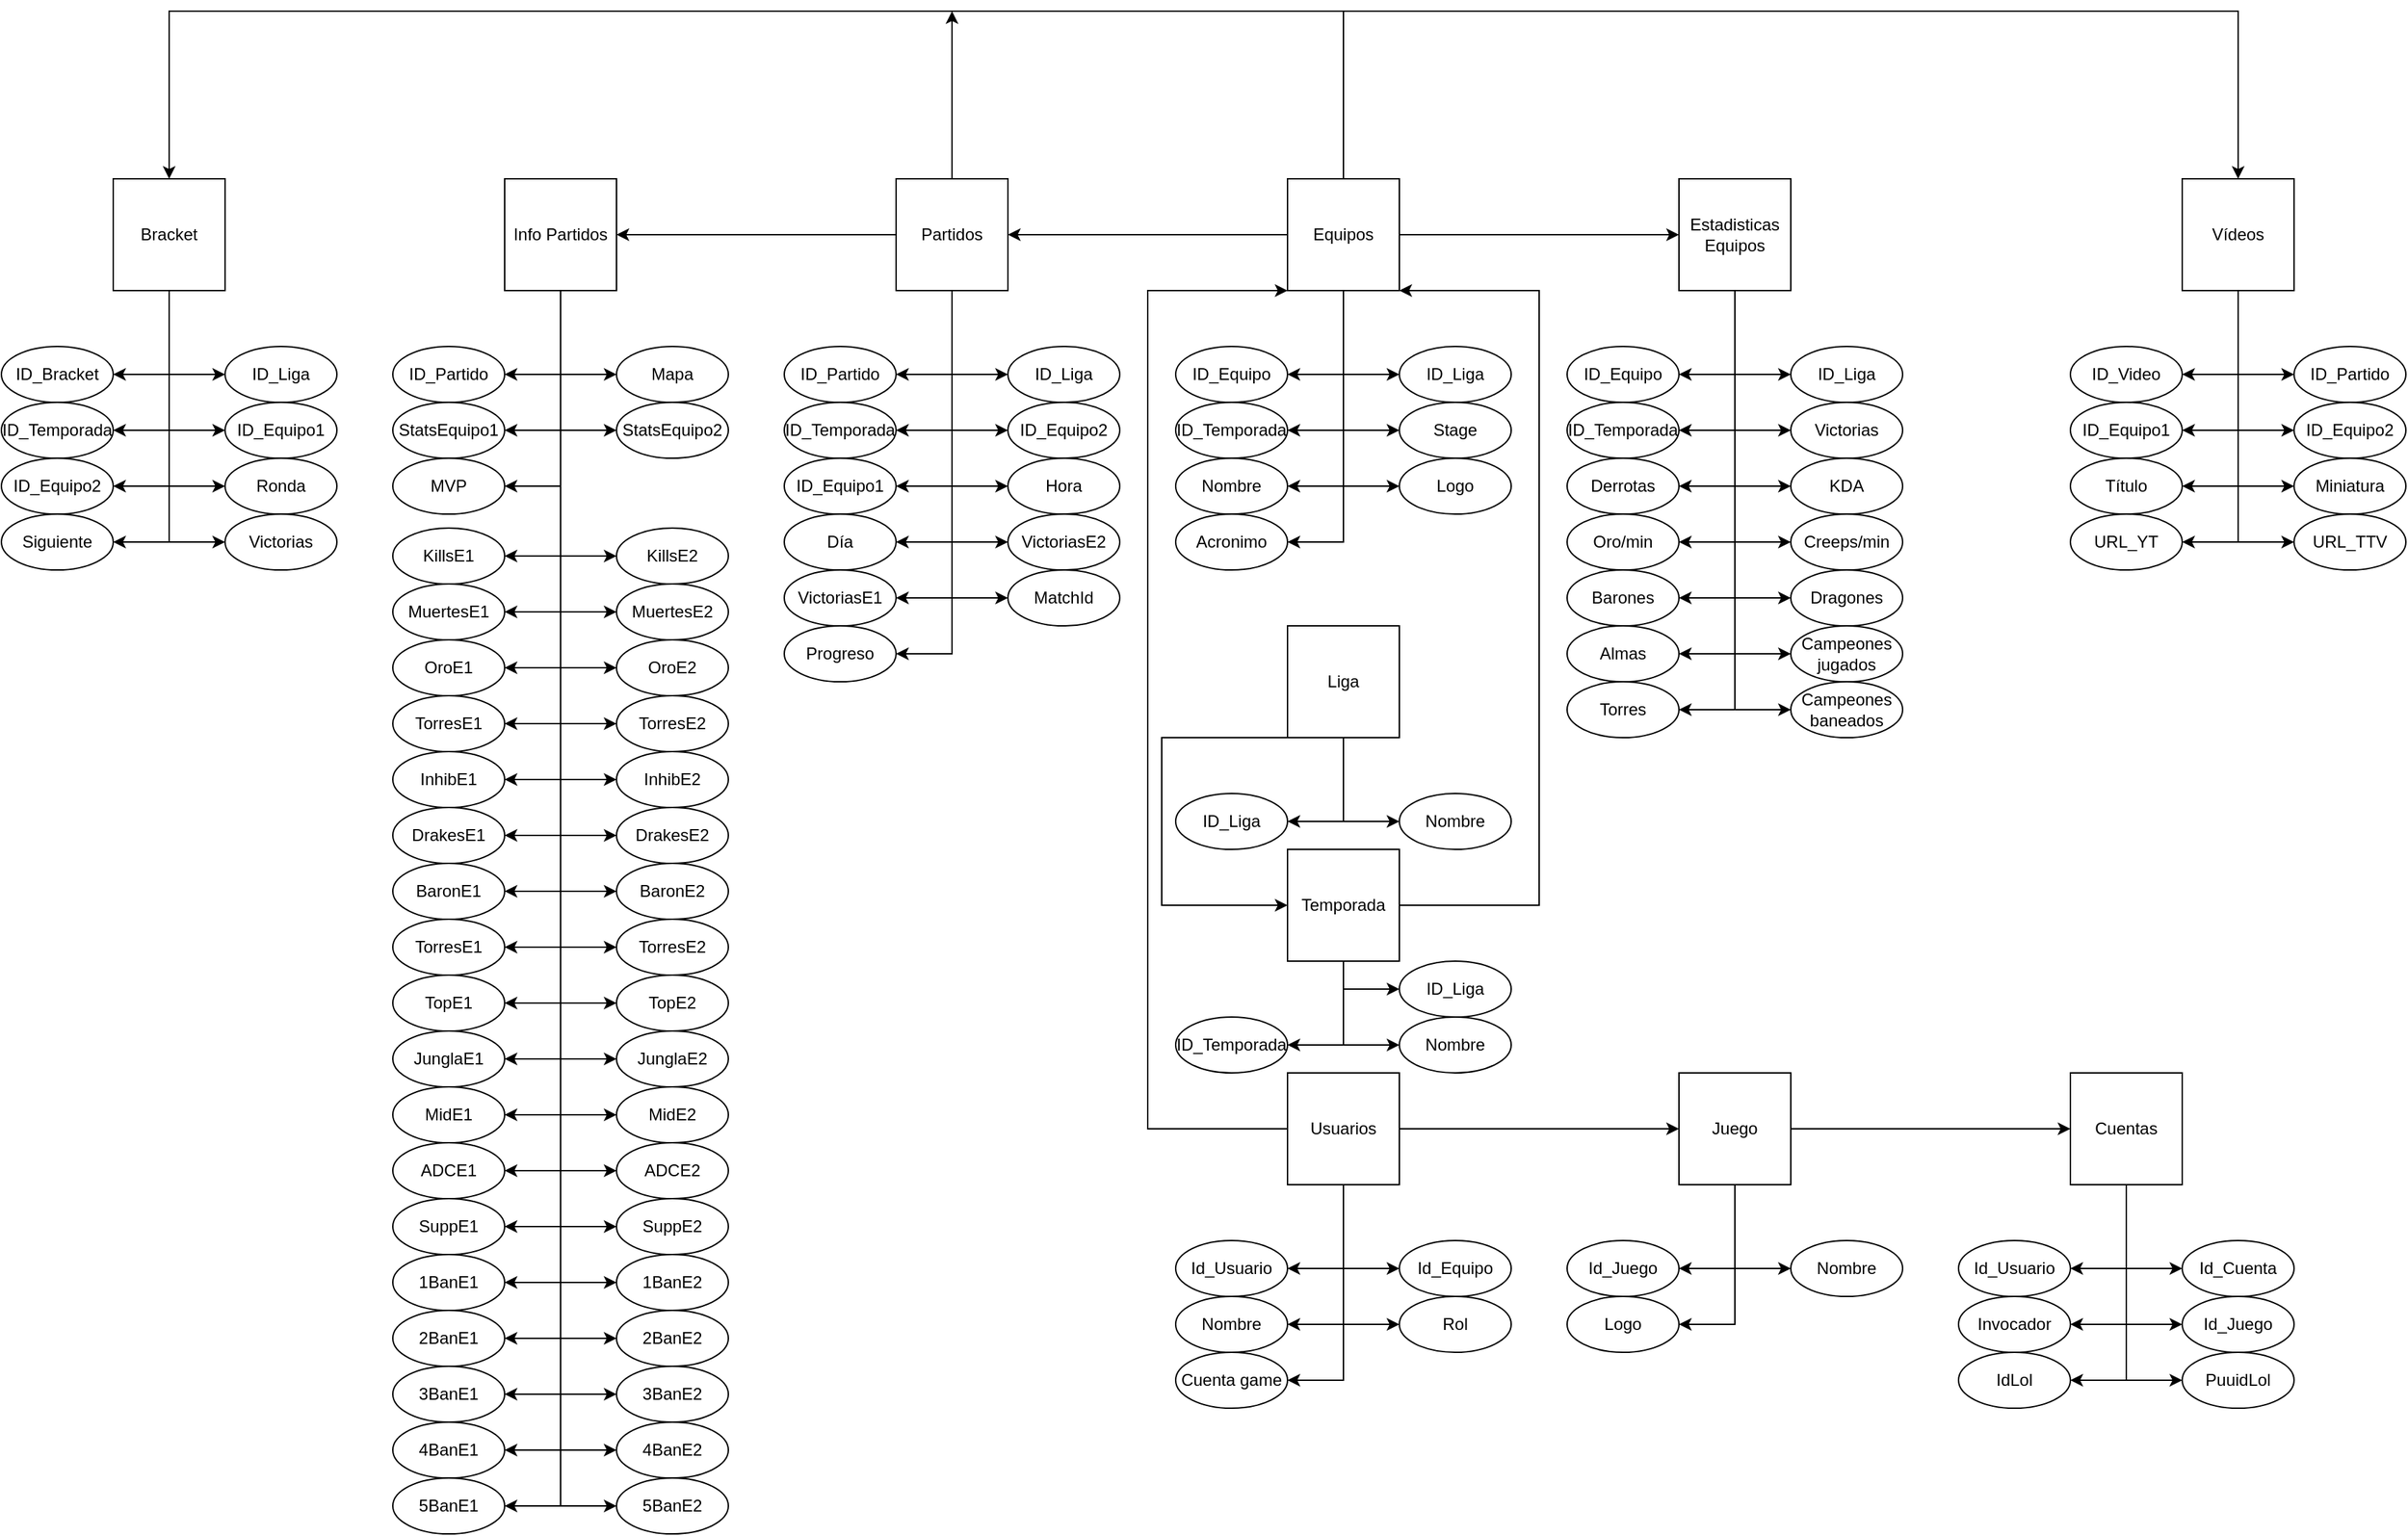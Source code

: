 <mxfile version="21.7.2" type="device">
  <diagram name="Entidad Relación" id="0u6aJtUoeR-ATOwxuQk9">
    <mxGraphModel dx="2261" dy="790" grid="1" gridSize="10" guides="1" tooltips="1" connect="1" arrows="1" fold="1" page="1" pageScale="1" pageWidth="827" pageHeight="1169" math="0" shadow="0">
      <root>
        <mxCell id="0" />
        <mxCell id="1" parent="0" />
        <mxCell id="FZm4dAVfLS0H3GK4Erbv-11" style="edgeStyle=orthogonalEdgeStyle;rounded=0;orthogonalLoop=1;jettySize=auto;html=1;entryX=1;entryY=0.5;entryDx=0;entryDy=0;" parent="1" source="FZm4dAVfLS0H3GK4Erbv-1" target="FZm4dAVfLS0H3GK4Erbv-2" edge="1">
          <mxGeometry relative="1" as="geometry" />
        </mxCell>
        <mxCell id="FZm4dAVfLS0H3GK4Erbv-12" style="edgeStyle=orthogonalEdgeStyle;rounded=0;orthogonalLoop=1;jettySize=auto;html=1;entryX=0;entryY=0.5;entryDx=0;entryDy=0;" parent="1" source="FZm4dAVfLS0H3GK4Erbv-1" target="FZm4dAVfLS0H3GK4Erbv-3" edge="1">
          <mxGeometry relative="1" as="geometry" />
        </mxCell>
        <mxCell id="FZm4dAVfLS0H3GK4Erbv-13" style="edgeStyle=orthogonalEdgeStyle;rounded=0;orthogonalLoop=1;jettySize=auto;html=1;entryX=0;entryY=0.5;entryDx=0;entryDy=0;" parent="1" source="FZm4dAVfLS0H3GK4Erbv-1" target="FZm4dAVfLS0H3GK4Erbv-9" edge="1">
          <mxGeometry relative="1" as="geometry" />
        </mxCell>
        <mxCell id="FZm4dAVfLS0H3GK4Erbv-14" style="edgeStyle=orthogonalEdgeStyle;rounded=0;orthogonalLoop=1;jettySize=auto;html=1;entryX=0;entryY=0.5;entryDx=0;entryDy=0;" parent="1" source="FZm4dAVfLS0H3GK4Erbv-1" target="FZm4dAVfLS0H3GK4Erbv-5" edge="1">
          <mxGeometry relative="1" as="geometry" />
        </mxCell>
        <mxCell id="FZm4dAVfLS0H3GK4Erbv-15" style="edgeStyle=orthogonalEdgeStyle;rounded=0;orthogonalLoop=1;jettySize=auto;html=1;entryX=1;entryY=0.5;entryDx=0;entryDy=0;" parent="1" source="FZm4dAVfLS0H3GK4Erbv-1" target="FZm4dAVfLS0H3GK4Erbv-4" edge="1">
          <mxGeometry relative="1" as="geometry" />
        </mxCell>
        <mxCell id="FZm4dAVfLS0H3GK4Erbv-16" style="edgeStyle=orthogonalEdgeStyle;rounded=0;orthogonalLoop=1;jettySize=auto;html=1;entryX=1;entryY=0.5;entryDx=0;entryDy=0;" parent="1" source="FZm4dAVfLS0H3GK4Erbv-1" target="FZm4dAVfLS0H3GK4Erbv-6" edge="1">
          <mxGeometry relative="1" as="geometry" />
        </mxCell>
        <mxCell id="FZm4dAVfLS0H3GK4Erbv-44" style="edgeStyle=orthogonalEdgeStyle;rounded=0;orthogonalLoop=1;jettySize=auto;html=1;entryX=0;entryY=0.5;entryDx=0;entryDy=0;" parent="1" source="FZm4dAVfLS0H3GK4Erbv-1" target="FZm4dAVfLS0H3GK4Erbv-10" edge="1">
          <mxGeometry relative="1" as="geometry" />
        </mxCell>
        <mxCell id="FZm4dAVfLS0H3GK4Erbv-72" style="edgeStyle=orthogonalEdgeStyle;rounded=0;orthogonalLoop=1;jettySize=auto;html=1;entryX=1;entryY=0.5;entryDx=0;entryDy=0;" parent="1" source="FZm4dAVfLS0H3GK4Erbv-1" target="FZm4dAVfLS0H3GK4Erbv-58" edge="1">
          <mxGeometry relative="1" as="geometry" />
        </mxCell>
        <mxCell id="FZm4dAVfLS0H3GK4Erbv-162" style="edgeStyle=orthogonalEdgeStyle;rounded=0;orthogonalLoop=1;jettySize=auto;html=1;entryX=0.5;entryY=0;entryDx=0;entryDy=0;" parent="1" source="FZm4dAVfLS0H3GK4Erbv-1" target="FZm4dAVfLS0H3GK4Erbv-159" edge="1">
          <mxGeometry relative="1" as="geometry">
            <Array as="points">
              <mxPoint x="240" y="40" />
              <mxPoint x="880" y="40" />
            </Array>
          </mxGeometry>
        </mxCell>
        <mxCell id="FZm4dAVfLS0H3GK4Erbv-176" style="edgeStyle=orthogonalEdgeStyle;rounded=0;orthogonalLoop=1;jettySize=auto;html=1;entryX=0.5;entryY=0;entryDx=0;entryDy=0;" parent="1" source="FZm4dAVfLS0H3GK4Erbv-1" target="FZm4dAVfLS0H3GK4Erbv-173" edge="1">
          <mxGeometry relative="1" as="geometry">
            <Array as="points">
              <mxPoint x="240" y="40" />
              <mxPoint x="-600" y="40" />
            </Array>
          </mxGeometry>
        </mxCell>
        <mxCell id="FZm4dAVfLS0H3GK4Erbv-188" style="edgeStyle=orthogonalEdgeStyle;rounded=0;orthogonalLoop=1;jettySize=auto;html=1;entryX=1;entryY=0.5;entryDx=0;entryDy=0;" parent="1" source="FZm4dAVfLS0H3GK4Erbv-1" target="FZm4dAVfLS0H3GK4Erbv-187" edge="1">
          <mxGeometry relative="1" as="geometry" />
        </mxCell>
        <mxCell id="FZm4dAVfLS0H3GK4Erbv-1" value="Equipos" style="whiteSpace=wrap;html=1;aspect=fixed;" parent="1" vertex="1">
          <mxGeometry x="200" y="160" width="80" height="80" as="geometry" />
        </mxCell>
        <mxCell id="FZm4dAVfLS0H3GK4Erbv-2" value="ID_Equipo" style="ellipse;whiteSpace=wrap;html=1;" parent="1" vertex="1">
          <mxGeometry x="120" y="280" width="80" height="40" as="geometry" />
        </mxCell>
        <mxCell id="FZm4dAVfLS0H3GK4Erbv-3" value="ID_Liga" style="ellipse;whiteSpace=wrap;html=1;" parent="1" vertex="1">
          <mxGeometry x="280" y="280" width="80" height="40" as="geometry" />
        </mxCell>
        <mxCell id="FZm4dAVfLS0H3GK4Erbv-4" value="Nombre" style="ellipse;whiteSpace=wrap;html=1;" parent="1" vertex="1">
          <mxGeometry x="120" y="360" width="80" height="40" as="geometry" />
        </mxCell>
        <mxCell id="FZm4dAVfLS0H3GK4Erbv-5" value="Logo" style="ellipse;whiteSpace=wrap;html=1;" parent="1" vertex="1">
          <mxGeometry x="280" y="360" width="80" height="40" as="geometry" />
        </mxCell>
        <mxCell id="FZm4dAVfLS0H3GK4Erbv-6" value="Acronimo" style="ellipse;whiteSpace=wrap;html=1;" parent="1" vertex="1">
          <mxGeometry x="120" y="400" width="80" height="40" as="geometry" />
        </mxCell>
        <mxCell id="FZm4dAVfLS0H3GK4Erbv-9" value="Stage" style="ellipse;whiteSpace=wrap;html=1;" parent="1" vertex="1">
          <mxGeometry x="280" y="320" width="80" height="40" as="geometry" />
        </mxCell>
        <mxCell id="FZm4dAVfLS0H3GK4Erbv-29" style="edgeStyle=orthogonalEdgeStyle;rounded=0;orthogonalLoop=1;jettySize=auto;html=1;entryX=1;entryY=0.5;entryDx=0;entryDy=0;" parent="1" source="FZm4dAVfLS0H3GK4Erbv-10" target="FZm4dAVfLS0H3GK4Erbv-17" edge="1">
          <mxGeometry relative="1" as="geometry" />
        </mxCell>
        <mxCell id="FZm4dAVfLS0H3GK4Erbv-30" style="edgeStyle=orthogonalEdgeStyle;rounded=0;orthogonalLoop=1;jettySize=auto;html=1;entryX=0;entryY=0.5;entryDx=0;entryDy=0;" parent="1" source="FZm4dAVfLS0H3GK4Erbv-10" target="FZm4dAVfLS0H3GK4Erbv-18" edge="1">
          <mxGeometry relative="1" as="geometry" />
        </mxCell>
        <mxCell id="FZm4dAVfLS0H3GK4Erbv-31" style="edgeStyle=orthogonalEdgeStyle;rounded=0;orthogonalLoop=1;jettySize=auto;html=1;entryX=1;entryY=0.5;entryDx=0;entryDy=0;" parent="1" source="FZm4dAVfLS0H3GK4Erbv-10" target="FZm4dAVfLS0H3GK4Erbv-19" edge="1">
          <mxGeometry relative="1" as="geometry" />
        </mxCell>
        <mxCell id="FZm4dAVfLS0H3GK4Erbv-32" style="edgeStyle=orthogonalEdgeStyle;rounded=0;orthogonalLoop=1;jettySize=auto;html=1;entryX=1;entryY=0.5;entryDx=0;entryDy=0;" parent="1" source="FZm4dAVfLS0H3GK4Erbv-10" target="FZm4dAVfLS0H3GK4Erbv-21" edge="1">
          <mxGeometry relative="1" as="geometry" />
        </mxCell>
        <mxCell id="FZm4dAVfLS0H3GK4Erbv-33" style="edgeStyle=orthogonalEdgeStyle;rounded=0;orthogonalLoop=1;jettySize=auto;html=1;entryX=1;entryY=0.5;entryDx=0;entryDy=0;" parent="1" source="FZm4dAVfLS0H3GK4Erbv-10" target="FZm4dAVfLS0H3GK4Erbv-23" edge="1">
          <mxGeometry relative="1" as="geometry" />
        </mxCell>
        <mxCell id="FZm4dAVfLS0H3GK4Erbv-34" style="edgeStyle=orthogonalEdgeStyle;rounded=0;orthogonalLoop=1;jettySize=auto;html=1;entryX=1;entryY=0.5;entryDx=0;entryDy=0;" parent="1" source="FZm4dAVfLS0H3GK4Erbv-10" target="FZm4dAVfLS0H3GK4Erbv-25" edge="1">
          <mxGeometry relative="1" as="geometry" />
        </mxCell>
        <mxCell id="FZm4dAVfLS0H3GK4Erbv-35" style="edgeStyle=orthogonalEdgeStyle;rounded=0;orthogonalLoop=1;jettySize=auto;html=1;entryX=1;entryY=0.5;entryDx=0;entryDy=0;" parent="1" source="FZm4dAVfLS0H3GK4Erbv-10" target="FZm4dAVfLS0H3GK4Erbv-27" edge="1">
          <mxGeometry relative="1" as="geometry" />
        </mxCell>
        <mxCell id="FZm4dAVfLS0H3GK4Erbv-36" style="edgeStyle=orthogonalEdgeStyle;rounded=0;orthogonalLoop=1;jettySize=auto;html=1;entryX=0;entryY=0.5;entryDx=0;entryDy=0;" parent="1" source="FZm4dAVfLS0H3GK4Erbv-10" target="FZm4dAVfLS0H3GK4Erbv-22" edge="1">
          <mxGeometry relative="1" as="geometry" />
        </mxCell>
        <mxCell id="FZm4dAVfLS0H3GK4Erbv-37" style="edgeStyle=orthogonalEdgeStyle;rounded=0;orthogonalLoop=1;jettySize=auto;html=1;entryX=0;entryY=0.5;entryDx=0;entryDy=0;" parent="1" source="FZm4dAVfLS0H3GK4Erbv-10" target="FZm4dAVfLS0H3GK4Erbv-20" edge="1">
          <mxGeometry relative="1" as="geometry" />
        </mxCell>
        <mxCell id="FZm4dAVfLS0H3GK4Erbv-38" style="edgeStyle=orthogonalEdgeStyle;rounded=0;orthogonalLoop=1;jettySize=auto;html=1;entryX=0;entryY=0.5;entryDx=0;entryDy=0;" parent="1" source="FZm4dAVfLS0H3GK4Erbv-10" target="FZm4dAVfLS0H3GK4Erbv-24" edge="1">
          <mxGeometry relative="1" as="geometry" />
        </mxCell>
        <mxCell id="FZm4dAVfLS0H3GK4Erbv-42" style="edgeStyle=orthogonalEdgeStyle;rounded=0;orthogonalLoop=1;jettySize=auto;html=1;entryX=0;entryY=0.5;entryDx=0;entryDy=0;" parent="1" source="FZm4dAVfLS0H3GK4Erbv-10" target="FZm4dAVfLS0H3GK4Erbv-40" edge="1">
          <mxGeometry relative="1" as="geometry" />
        </mxCell>
        <mxCell id="FZm4dAVfLS0H3GK4Erbv-96" style="edgeStyle=orthogonalEdgeStyle;rounded=0;orthogonalLoop=1;jettySize=auto;html=1;entryX=0;entryY=0.5;entryDx=0;entryDy=0;" parent="1" source="FZm4dAVfLS0H3GK4Erbv-10" target="FZm4dAVfLS0H3GK4Erbv-41" edge="1">
          <mxGeometry relative="1" as="geometry" />
        </mxCell>
        <mxCell id="kjn3KWQrzmM9Be7_fCNh-6" style="edgeStyle=orthogonalEdgeStyle;rounded=0;orthogonalLoop=1;jettySize=auto;html=1;entryX=0;entryY=0.5;entryDx=0;entryDy=0;" edge="1" parent="1" source="FZm4dAVfLS0H3GK4Erbv-10" target="kjn3KWQrzmM9Be7_fCNh-5">
          <mxGeometry relative="1" as="geometry" />
        </mxCell>
        <mxCell id="kjn3KWQrzmM9Be7_fCNh-8" style="edgeStyle=orthogonalEdgeStyle;rounded=0;orthogonalLoop=1;jettySize=auto;html=1;entryX=1;entryY=0.5;entryDx=0;entryDy=0;" edge="1" parent="1" source="FZm4dAVfLS0H3GK4Erbv-10" target="kjn3KWQrzmM9Be7_fCNh-7">
          <mxGeometry relative="1" as="geometry" />
        </mxCell>
        <mxCell id="FZm4dAVfLS0H3GK4Erbv-10" value="Estadisticas&lt;br&gt;Equipos" style="whiteSpace=wrap;html=1;aspect=fixed;" parent="1" vertex="1">
          <mxGeometry x="480" y="160" width="80" height="80" as="geometry" />
        </mxCell>
        <mxCell id="FZm4dAVfLS0H3GK4Erbv-17" value="ID_Equipo" style="ellipse;whiteSpace=wrap;html=1;" parent="1" vertex="1">
          <mxGeometry x="400" y="280" width="80" height="40" as="geometry" />
        </mxCell>
        <mxCell id="FZm4dAVfLS0H3GK4Erbv-18" value="Victorias" style="ellipse;whiteSpace=wrap;html=1;" parent="1" vertex="1">
          <mxGeometry x="560" y="320" width="80" height="40" as="geometry" />
        </mxCell>
        <mxCell id="FZm4dAVfLS0H3GK4Erbv-19" value="Derrotas" style="ellipse;whiteSpace=wrap;html=1;" parent="1" vertex="1">
          <mxGeometry x="400" y="360" width="80" height="40" as="geometry" />
        </mxCell>
        <mxCell id="FZm4dAVfLS0H3GK4Erbv-20" value="Creeps/min" style="ellipse;whiteSpace=wrap;html=1;" parent="1" vertex="1">
          <mxGeometry x="560" y="400" width="80" height="40" as="geometry" />
        </mxCell>
        <mxCell id="FZm4dAVfLS0H3GK4Erbv-21" value="Oro/min" style="ellipse;whiteSpace=wrap;html=1;" parent="1" vertex="1">
          <mxGeometry x="400" y="400" width="80" height="40" as="geometry" />
        </mxCell>
        <mxCell id="FZm4dAVfLS0H3GK4Erbv-22" value="KDA" style="ellipse;whiteSpace=wrap;html=1;" parent="1" vertex="1">
          <mxGeometry x="560" y="360" width="80" height="40" as="geometry" />
        </mxCell>
        <mxCell id="FZm4dAVfLS0H3GK4Erbv-23" value="Barones" style="ellipse;whiteSpace=wrap;html=1;" parent="1" vertex="1">
          <mxGeometry x="400" y="440" width="80" height="40" as="geometry" />
        </mxCell>
        <mxCell id="FZm4dAVfLS0H3GK4Erbv-24" value="Dragones" style="ellipse;whiteSpace=wrap;html=1;" parent="1" vertex="1">
          <mxGeometry x="560" y="440" width="80" height="40" as="geometry" />
        </mxCell>
        <mxCell id="FZm4dAVfLS0H3GK4Erbv-25" value="Almas" style="ellipse;whiteSpace=wrap;html=1;" parent="1" vertex="1">
          <mxGeometry x="400" y="480" width="80" height="40" as="geometry" />
        </mxCell>
        <mxCell id="FZm4dAVfLS0H3GK4Erbv-27" value="Torres" style="ellipse;whiteSpace=wrap;html=1;" parent="1" vertex="1">
          <mxGeometry x="400" y="520" width="80" height="40" as="geometry" />
        </mxCell>
        <mxCell id="FZm4dAVfLS0H3GK4Erbv-40" value="Campeones jugados" style="ellipse;whiteSpace=wrap;html=1;" parent="1" vertex="1">
          <mxGeometry x="560" y="480" width="80" height="40" as="geometry" />
        </mxCell>
        <mxCell id="FZm4dAVfLS0H3GK4Erbv-41" value="Campeones baneados" style="ellipse;whiteSpace=wrap;html=1;" parent="1" vertex="1">
          <mxGeometry x="560" y="520" width="80" height="40" as="geometry" />
        </mxCell>
        <mxCell id="FZm4dAVfLS0H3GK4Erbv-45" style="edgeStyle=orthogonalEdgeStyle;rounded=0;orthogonalLoop=1;jettySize=auto;html=1;entryX=1;entryY=0.5;entryDx=0;entryDy=0;" parent="1" source="FZm4dAVfLS0H3GK4Erbv-58" target="FZm4dAVfLS0H3GK4Erbv-59" edge="1">
          <mxGeometry relative="1" as="geometry" />
        </mxCell>
        <mxCell id="FZm4dAVfLS0H3GK4Erbv-46" style="edgeStyle=orthogonalEdgeStyle;rounded=0;orthogonalLoop=1;jettySize=auto;html=1;entryX=0;entryY=0.5;entryDx=0;entryDy=0;" parent="1" source="FZm4dAVfLS0H3GK4Erbv-58" target="FZm4dAVfLS0H3GK4Erbv-60" edge="1">
          <mxGeometry relative="1" as="geometry" />
        </mxCell>
        <mxCell id="FZm4dAVfLS0H3GK4Erbv-47" style="edgeStyle=orthogonalEdgeStyle;rounded=0;orthogonalLoop=1;jettySize=auto;html=1;entryX=1;entryY=0.5;entryDx=0;entryDy=0;" parent="1" source="FZm4dAVfLS0H3GK4Erbv-58" target="FZm4dAVfLS0H3GK4Erbv-61" edge="1">
          <mxGeometry relative="1" as="geometry" />
        </mxCell>
        <mxCell id="FZm4dAVfLS0H3GK4Erbv-48" style="edgeStyle=orthogonalEdgeStyle;rounded=0;orthogonalLoop=1;jettySize=auto;html=1;entryX=1;entryY=0.5;entryDx=0;entryDy=0;" parent="1" source="FZm4dAVfLS0H3GK4Erbv-58" target="FZm4dAVfLS0H3GK4Erbv-63" edge="1">
          <mxGeometry relative="1" as="geometry" />
        </mxCell>
        <mxCell id="FZm4dAVfLS0H3GK4Erbv-49" style="edgeStyle=orthogonalEdgeStyle;rounded=0;orthogonalLoop=1;jettySize=auto;html=1;entryX=1;entryY=0.5;entryDx=0;entryDy=0;" parent="1" source="FZm4dAVfLS0H3GK4Erbv-58" target="FZm4dAVfLS0H3GK4Erbv-65" edge="1">
          <mxGeometry relative="1" as="geometry" />
        </mxCell>
        <mxCell id="FZm4dAVfLS0H3GK4Erbv-52" style="edgeStyle=orthogonalEdgeStyle;rounded=0;orthogonalLoop=1;jettySize=auto;html=1;entryX=0;entryY=0.5;entryDx=0;entryDy=0;" parent="1" source="FZm4dAVfLS0H3GK4Erbv-58" target="FZm4dAVfLS0H3GK4Erbv-64" edge="1">
          <mxGeometry relative="1" as="geometry" />
        </mxCell>
        <mxCell id="FZm4dAVfLS0H3GK4Erbv-53" style="edgeStyle=orthogonalEdgeStyle;rounded=0;orthogonalLoop=1;jettySize=auto;html=1;entryX=0;entryY=0.5;entryDx=0;entryDy=0;" parent="1" source="FZm4dAVfLS0H3GK4Erbv-58" target="FZm4dAVfLS0H3GK4Erbv-62" edge="1">
          <mxGeometry relative="1" as="geometry" />
        </mxCell>
        <mxCell id="FZm4dAVfLS0H3GK4Erbv-55" style="edgeStyle=orthogonalEdgeStyle;rounded=0;orthogonalLoop=1;jettySize=auto;html=1;entryX=0;entryY=0.5;entryDx=0;entryDy=0;" parent="1" source="FZm4dAVfLS0H3GK4Erbv-58" target="FZm4dAVfLS0H3GK4Erbv-69" edge="1">
          <mxGeometry relative="1" as="geometry" />
        </mxCell>
        <mxCell id="FZm4dAVfLS0H3GK4Erbv-73" style="edgeStyle=orthogonalEdgeStyle;rounded=0;orthogonalLoop=1;jettySize=auto;html=1;entryX=1;entryY=0.5;entryDx=0;entryDy=0;" parent="1" source="FZm4dAVfLS0H3GK4Erbv-58" target="FZm4dAVfLS0H3GK4Erbv-66" edge="1">
          <mxGeometry relative="1" as="geometry" />
        </mxCell>
        <mxCell id="FZm4dAVfLS0H3GK4Erbv-75" style="edgeStyle=orthogonalEdgeStyle;rounded=0;orthogonalLoop=1;jettySize=auto;html=1;entryX=0;entryY=0.5;entryDx=0;entryDy=0;" parent="1" source="FZm4dAVfLS0H3GK4Erbv-58" target="FZm4dAVfLS0H3GK4Erbv-67" edge="1">
          <mxGeometry relative="1" as="geometry" />
        </mxCell>
        <mxCell id="FZm4dAVfLS0H3GK4Erbv-77" style="edgeStyle=orthogonalEdgeStyle;rounded=0;orthogonalLoop=1;jettySize=auto;html=1;entryX=1;entryY=0.5;entryDx=0;entryDy=0;" parent="1" source="FZm4dAVfLS0H3GK4Erbv-58" target="FZm4dAVfLS0H3GK4Erbv-76" edge="1">
          <mxGeometry relative="1" as="geometry" />
        </mxCell>
        <mxCell id="FZm4dAVfLS0H3GK4Erbv-177" style="edgeStyle=orthogonalEdgeStyle;rounded=0;orthogonalLoop=1;jettySize=auto;html=1;" parent="1" source="FZm4dAVfLS0H3GK4Erbv-58" edge="1">
          <mxGeometry relative="1" as="geometry">
            <mxPoint x="-40" y="40.0" as="targetPoint" />
          </mxGeometry>
        </mxCell>
        <mxCell id="kjn3KWQrzmM9Be7_fCNh-17" style="edgeStyle=orthogonalEdgeStyle;rounded=0;orthogonalLoop=1;jettySize=auto;html=1;entryX=1;entryY=0.5;entryDx=0;entryDy=0;" edge="1" parent="1" source="FZm4dAVfLS0H3GK4Erbv-58" target="kjn3KWQrzmM9Be7_fCNh-16">
          <mxGeometry relative="1" as="geometry" />
        </mxCell>
        <mxCell id="FZm4dAVfLS0H3GK4Erbv-58" value="Partidos" style="whiteSpace=wrap;html=1;aspect=fixed;" parent="1" vertex="1">
          <mxGeometry x="-80" y="160" width="80" height="80" as="geometry" />
        </mxCell>
        <mxCell id="FZm4dAVfLS0H3GK4Erbv-59" value="ID_Equipo1" style="ellipse;whiteSpace=wrap;html=1;" parent="1" vertex="1">
          <mxGeometry x="-160" y="360" width="80" height="40" as="geometry" />
        </mxCell>
        <mxCell id="FZm4dAVfLS0H3GK4Erbv-60" value="ID_Equipo2" style="ellipse;whiteSpace=wrap;html=1;" parent="1" vertex="1">
          <mxGeometry y="320" width="80" height="40" as="geometry" />
        </mxCell>
        <mxCell id="FZm4dAVfLS0H3GK4Erbv-61" value="Día" style="ellipse;whiteSpace=wrap;html=1;" parent="1" vertex="1">
          <mxGeometry x="-160" y="400" width="80" height="40" as="geometry" />
        </mxCell>
        <mxCell id="FZm4dAVfLS0H3GK4Erbv-62" value="VictoriasE2" style="ellipse;whiteSpace=wrap;html=1;" parent="1" vertex="1">
          <mxGeometry y="400" width="80" height="40" as="geometry" />
        </mxCell>
        <mxCell id="FZm4dAVfLS0H3GK4Erbv-63" value="VictoriasE1" style="ellipse;whiteSpace=wrap;html=1;" parent="1" vertex="1">
          <mxGeometry x="-160" y="440" width="80" height="40" as="geometry" />
        </mxCell>
        <mxCell id="FZm4dAVfLS0H3GK4Erbv-64" value="Hora" style="ellipse;whiteSpace=wrap;html=1;" parent="1" vertex="1">
          <mxGeometry y="360" width="80" height="40" as="geometry" />
        </mxCell>
        <mxCell id="FZm4dAVfLS0H3GK4Erbv-65" value="Progreso" style="ellipse;whiteSpace=wrap;html=1;" parent="1" vertex="1">
          <mxGeometry x="-160" y="480" width="80" height="40" as="geometry" />
        </mxCell>
        <mxCell id="FZm4dAVfLS0H3GK4Erbv-66" value="ID_Partido" style="ellipse;whiteSpace=wrap;html=1;" parent="1" vertex="1">
          <mxGeometry x="-160" y="280" width="80" height="40" as="geometry" />
        </mxCell>
        <mxCell id="FZm4dAVfLS0H3GK4Erbv-67" value="ID_Liga" style="ellipse;whiteSpace=wrap;html=1;" parent="1" vertex="1">
          <mxGeometry y="280" width="80" height="40" as="geometry" />
        </mxCell>
        <mxCell id="FZm4dAVfLS0H3GK4Erbv-69" value="MatchId" style="ellipse;whiteSpace=wrap;html=1;" parent="1" vertex="1">
          <mxGeometry y="440" width="80" height="40" as="geometry" />
        </mxCell>
        <mxCell id="FZm4dAVfLS0H3GK4Erbv-118" style="edgeStyle=orthogonalEdgeStyle;rounded=0;orthogonalLoop=1;jettySize=auto;html=1;entryX=0;entryY=0.5;entryDx=0;entryDy=0;" parent="1" source="FZm4dAVfLS0H3GK4Erbv-76" target="FZm4dAVfLS0H3GK4Erbv-86" edge="1">
          <mxGeometry relative="1" as="geometry" />
        </mxCell>
        <mxCell id="FZm4dAVfLS0H3GK4Erbv-119" style="edgeStyle=orthogonalEdgeStyle;rounded=0;orthogonalLoop=1;jettySize=auto;html=1;entryX=0;entryY=0.5;entryDx=0;entryDy=0;" parent="1" source="FZm4dAVfLS0H3GK4Erbv-76" target="FZm4dAVfLS0H3GK4Erbv-79" edge="1">
          <mxGeometry relative="1" as="geometry" />
        </mxCell>
        <mxCell id="FZm4dAVfLS0H3GK4Erbv-120" style="edgeStyle=orthogonalEdgeStyle;rounded=0;orthogonalLoop=1;jettySize=auto;html=1;entryX=0;entryY=0.5;entryDx=0;entryDy=0;" parent="1" source="FZm4dAVfLS0H3GK4Erbv-76" target="FZm4dAVfLS0H3GK4Erbv-83" edge="1">
          <mxGeometry relative="1" as="geometry" />
        </mxCell>
        <mxCell id="FZm4dAVfLS0H3GK4Erbv-121" style="edgeStyle=orthogonalEdgeStyle;rounded=0;orthogonalLoop=1;jettySize=auto;html=1;entryX=0;entryY=0.5;entryDx=0;entryDy=0;" parent="1" source="FZm4dAVfLS0H3GK4Erbv-76" target="FZm4dAVfLS0H3GK4Erbv-81" edge="1">
          <mxGeometry relative="1" as="geometry" />
        </mxCell>
        <mxCell id="FZm4dAVfLS0H3GK4Erbv-122" style="edgeStyle=orthogonalEdgeStyle;rounded=0;orthogonalLoop=1;jettySize=auto;html=1;entryX=0;entryY=0.5;entryDx=0;entryDy=0;" parent="1" source="FZm4dAVfLS0H3GK4Erbv-76" target="FZm4dAVfLS0H3GK4Erbv-87" edge="1">
          <mxGeometry relative="1" as="geometry" />
        </mxCell>
        <mxCell id="FZm4dAVfLS0H3GK4Erbv-123" style="edgeStyle=orthogonalEdgeStyle;rounded=0;orthogonalLoop=1;jettySize=auto;html=1;entryX=0;entryY=0.5;entryDx=0;entryDy=0;" parent="1" source="FZm4dAVfLS0H3GK4Erbv-76" target="FZm4dAVfLS0H3GK4Erbv-89" edge="1">
          <mxGeometry relative="1" as="geometry" />
        </mxCell>
        <mxCell id="FZm4dAVfLS0H3GK4Erbv-124" style="edgeStyle=orthogonalEdgeStyle;rounded=0;orthogonalLoop=1;jettySize=auto;html=1;entryX=0;entryY=0.5;entryDx=0;entryDy=0;" parent="1" source="FZm4dAVfLS0H3GK4Erbv-76" target="FZm4dAVfLS0H3GK4Erbv-93" edge="1">
          <mxGeometry relative="1" as="geometry" />
        </mxCell>
        <mxCell id="FZm4dAVfLS0H3GK4Erbv-125" style="edgeStyle=orthogonalEdgeStyle;rounded=0;orthogonalLoop=1;jettySize=auto;html=1;entryX=0;entryY=0.5;entryDx=0;entryDy=0;" parent="1" source="FZm4dAVfLS0H3GK4Erbv-76" target="FZm4dAVfLS0H3GK4Erbv-91" edge="1">
          <mxGeometry relative="1" as="geometry" />
        </mxCell>
        <mxCell id="FZm4dAVfLS0H3GK4Erbv-126" style="edgeStyle=orthogonalEdgeStyle;rounded=0;orthogonalLoop=1;jettySize=auto;html=1;entryX=0;entryY=0.5;entryDx=0;entryDy=0;" parent="1" source="FZm4dAVfLS0H3GK4Erbv-76" target="FZm4dAVfLS0H3GK4Erbv-95" edge="1">
          <mxGeometry relative="1" as="geometry" />
        </mxCell>
        <mxCell id="FZm4dAVfLS0H3GK4Erbv-127" style="edgeStyle=orthogonalEdgeStyle;rounded=0;orthogonalLoop=1;jettySize=auto;html=1;entryX=0;entryY=0.5;entryDx=0;entryDy=0;" parent="1" source="FZm4dAVfLS0H3GK4Erbv-76" target="FZm4dAVfLS0H3GK4Erbv-107" edge="1">
          <mxGeometry relative="1" as="geometry" />
        </mxCell>
        <mxCell id="FZm4dAVfLS0H3GK4Erbv-128" style="edgeStyle=orthogonalEdgeStyle;rounded=0;orthogonalLoop=1;jettySize=auto;html=1;entryX=0;entryY=0.5;entryDx=0;entryDy=0;" parent="1" source="FZm4dAVfLS0H3GK4Erbv-76" target="FZm4dAVfLS0H3GK4Erbv-108" edge="1">
          <mxGeometry relative="1" as="geometry" />
        </mxCell>
        <mxCell id="FZm4dAVfLS0H3GK4Erbv-129" style="edgeStyle=orthogonalEdgeStyle;rounded=0;orthogonalLoop=1;jettySize=auto;html=1;entryX=0;entryY=0.5;entryDx=0;entryDy=0;" parent="1" source="FZm4dAVfLS0H3GK4Erbv-76" target="FZm4dAVfLS0H3GK4Erbv-109" edge="1">
          <mxGeometry relative="1" as="geometry" />
        </mxCell>
        <mxCell id="FZm4dAVfLS0H3GK4Erbv-130" style="edgeStyle=orthogonalEdgeStyle;rounded=0;orthogonalLoop=1;jettySize=auto;html=1;entryX=0;entryY=0.5;entryDx=0;entryDy=0;" parent="1" source="FZm4dAVfLS0H3GK4Erbv-76" target="FZm4dAVfLS0H3GK4Erbv-110" edge="1">
          <mxGeometry relative="1" as="geometry" />
        </mxCell>
        <mxCell id="FZm4dAVfLS0H3GK4Erbv-131" style="edgeStyle=orthogonalEdgeStyle;rounded=0;orthogonalLoop=1;jettySize=auto;html=1;entryX=0;entryY=0.5;entryDx=0;entryDy=0;" parent="1" source="FZm4dAVfLS0H3GK4Erbv-76" target="FZm4dAVfLS0H3GK4Erbv-111" edge="1">
          <mxGeometry relative="1" as="geometry" />
        </mxCell>
        <mxCell id="FZm4dAVfLS0H3GK4Erbv-132" style="edgeStyle=orthogonalEdgeStyle;rounded=0;orthogonalLoop=1;jettySize=auto;html=1;entryX=0;entryY=0.5;entryDx=0;entryDy=0;" parent="1" source="FZm4dAVfLS0H3GK4Erbv-76" target="FZm4dAVfLS0H3GK4Erbv-112" edge="1">
          <mxGeometry relative="1" as="geometry" />
        </mxCell>
        <mxCell id="FZm4dAVfLS0H3GK4Erbv-133" style="edgeStyle=orthogonalEdgeStyle;rounded=0;orthogonalLoop=1;jettySize=auto;html=1;entryX=0;entryY=0.5;entryDx=0;entryDy=0;" parent="1" source="FZm4dAVfLS0H3GK4Erbv-76" target="FZm4dAVfLS0H3GK4Erbv-113" edge="1">
          <mxGeometry relative="1" as="geometry" />
        </mxCell>
        <mxCell id="FZm4dAVfLS0H3GK4Erbv-134" style="edgeStyle=orthogonalEdgeStyle;rounded=0;orthogonalLoop=1;jettySize=auto;html=1;entryX=0;entryY=0.5;entryDx=0;entryDy=0;" parent="1" source="FZm4dAVfLS0H3GK4Erbv-76" target="FZm4dAVfLS0H3GK4Erbv-114" edge="1">
          <mxGeometry relative="1" as="geometry" />
        </mxCell>
        <mxCell id="FZm4dAVfLS0H3GK4Erbv-135" style="edgeStyle=orthogonalEdgeStyle;rounded=0;orthogonalLoop=1;jettySize=auto;html=1;entryX=0;entryY=0.5;entryDx=0;entryDy=0;" parent="1" source="FZm4dAVfLS0H3GK4Erbv-76" target="FZm4dAVfLS0H3GK4Erbv-115" edge="1">
          <mxGeometry relative="1" as="geometry" />
        </mxCell>
        <mxCell id="FZm4dAVfLS0H3GK4Erbv-136" style="edgeStyle=orthogonalEdgeStyle;rounded=0;orthogonalLoop=1;jettySize=auto;html=1;entryX=0;entryY=0.5;entryDx=0;entryDy=0;" parent="1" source="FZm4dAVfLS0H3GK4Erbv-76" target="FZm4dAVfLS0H3GK4Erbv-116" edge="1">
          <mxGeometry relative="1" as="geometry" />
        </mxCell>
        <mxCell id="FZm4dAVfLS0H3GK4Erbv-137" style="edgeStyle=orthogonalEdgeStyle;rounded=0;orthogonalLoop=1;jettySize=auto;html=1;entryX=1;entryY=0.5;entryDx=0;entryDy=0;" parent="1" source="FZm4dAVfLS0H3GK4Erbv-76" target="FZm4dAVfLS0H3GK4Erbv-106" edge="1">
          <mxGeometry relative="1" as="geometry" />
        </mxCell>
        <mxCell id="FZm4dAVfLS0H3GK4Erbv-138" style="edgeStyle=orthogonalEdgeStyle;rounded=0;orthogonalLoop=1;jettySize=auto;html=1;entryX=1;entryY=0.5;entryDx=0;entryDy=0;" parent="1" source="FZm4dAVfLS0H3GK4Erbv-76" target="FZm4dAVfLS0H3GK4Erbv-105" edge="1">
          <mxGeometry relative="1" as="geometry" />
        </mxCell>
        <mxCell id="FZm4dAVfLS0H3GK4Erbv-139" style="edgeStyle=orthogonalEdgeStyle;rounded=0;orthogonalLoop=1;jettySize=auto;html=1;entryX=1;entryY=0.5;entryDx=0;entryDy=0;" parent="1" source="FZm4dAVfLS0H3GK4Erbv-76" target="FZm4dAVfLS0H3GK4Erbv-104" edge="1">
          <mxGeometry relative="1" as="geometry" />
        </mxCell>
        <mxCell id="FZm4dAVfLS0H3GK4Erbv-140" style="edgeStyle=orthogonalEdgeStyle;rounded=0;orthogonalLoop=1;jettySize=auto;html=1;entryX=1;entryY=0.5;entryDx=0;entryDy=0;" parent="1" source="FZm4dAVfLS0H3GK4Erbv-76" target="FZm4dAVfLS0H3GK4Erbv-103" edge="1">
          <mxGeometry relative="1" as="geometry" />
        </mxCell>
        <mxCell id="FZm4dAVfLS0H3GK4Erbv-141" style="edgeStyle=orthogonalEdgeStyle;rounded=0;orthogonalLoop=1;jettySize=auto;html=1;entryX=1;entryY=0.5;entryDx=0;entryDy=0;" parent="1" source="FZm4dAVfLS0H3GK4Erbv-76" target="FZm4dAVfLS0H3GK4Erbv-102" edge="1">
          <mxGeometry relative="1" as="geometry" />
        </mxCell>
        <mxCell id="FZm4dAVfLS0H3GK4Erbv-142" style="edgeStyle=orthogonalEdgeStyle;rounded=0;orthogonalLoop=1;jettySize=auto;html=1;entryX=1;entryY=0.5;entryDx=0;entryDy=0;" parent="1" source="FZm4dAVfLS0H3GK4Erbv-76" target="FZm4dAVfLS0H3GK4Erbv-101" edge="1">
          <mxGeometry relative="1" as="geometry" />
        </mxCell>
        <mxCell id="FZm4dAVfLS0H3GK4Erbv-143" style="edgeStyle=orthogonalEdgeStyle;rounded=0;orthogonalLoop=1;jettySize=auto;html=1;entryX=1;entryY=0.5;entryDx=0;entryDy=0;" parent="1" source="FZm4dAVfLS0H3GK4Erbv-76" target="FZm4dAVfLS0H3GK4Erbv-100" edge="1">
          <mxGeometry relative="1" as="geometry" />
        </mxCell>
        <mxCell id="FZm4dAVfLS0H3GK4Erbv-144" style="edgeStyle=orthogonalEdgeStyle;rounded=0;orthogonalLoop=1;jettySize=auto;html=1;entryX=1;entryY=0.5;entryDx=0;entryDy=0;" parent="1" source="FZm4dAVfLS0H3GK4Erbv-76" target="FZm4dAVfLS0H3GK4Erbv-99" edge="1">
          <mxGeometry relative="1" as="geometry" />
        </mxCell>
        <mxCell id="FZm4dAVfLS0H3GK4Erbv-145" style="edgeStyle=orthogonalEdgeStyle;rounded=0;orthogonalLoop=1;jettySize=auto;html=1;entryX=1;entryY=0.5;entryDx=0;entryDy=0;" parent="1" source="FZm4dAVfLS0H3GK4Erbv-76" target="FZm4dAVfLS0H3GK4Erbv-98" edge="1">
          <mxGeometry relative="1" as="geometry" />
        </mxCell>
        <mxCell id="FZm4dAVfLS0H3GK4Erbv-146" style="edgeStyle=orthogonalEdgeStyle;rounded=0;orthogonalLoop=1;jettySize=auto;html=1;entryX=1;entryY=0.5;entryDx=0;entryDy=0;" parent="1" source="FZm4dAVfLS0H3GK4Erbv-76" target="FZm4dAVfLS0H3GK4Erbv-97" edge="1">
          <mxGeometry relative="1" as="geometry" />
        </mxCell>
        <mxCell id="FZm4dAVfLS0H3GK4Erbv-147" style="edgeStyle=orthogonalEdgeStyle;rounded=0;orthogonalLoop=1;jettySize=auto;html=1;entryX=1;entryY=0.5;entryDx=0;entryDy=0;" parent="1" source="FZm4dAVfLS0H3GK4Erbv-76" target="FZm4dAVfLS0H3GK4Erbv-94" edge="1">
          <mxGeometry relative="1" as="geometry" />
        </mxCell>
        <mxCell id="FZm4dAVfLS0H3GK4Erbv-148" style="edgeStyle=orthogonalEdgeStyle;rounded=0;orthogonalLoop=1;jettySize=auto;html=1;entryX=1;entryY=0.5;entryDx=0;entryDy=0;" parent="1" source="FZm4dAVfLS0H3GK4Erbv-76" target="FZm4dAVfLS0H3GK4Erbv-92" edge="1">
          <mxGeometry relative="1" as="geometry" />
        </mxCell>
        <mxCell id="FZm4dAVfLS0H3GK4Erbv-149" style="edgeStyle=orthogonalEdgeStyle;rounded=0;orthogonalLoop=1;jettySize=auto;html=1;entryX=1;entryY=0.5;entryDx=0;entryDy=0;" parent="1" source="FZm4dAVfLS0H3GK4Erbv-76" target="FZm4dAVfLS0H3GK4Erbv-90" edge="1">
          <mxGeometry relative="1" as="geometry" />
        </mxCell>
        <mxCell id="FZm4dAVfLS0H3GK4Erbv-150" style="edgeStyle=orthogonalEdgeStyle;rounded=0;orthogonalLoop=1;jettySize=auto;html=1;entryX=1;entryY=0.5;entryDx=0;entryDy=0;" parent="1" source="FZm4dAVfLS0H3GK4Erbv-76" target="FZm4dAVfLS0H3GK4Erbv-88" edge="1">
          <mxGeometry relative="1" as="geometry" />
        </mxCell>
        <mxCell id="FZm4dAVfLS0H3GK4Erbv-151" style="edgeStyle=orthogonalEdgeStyle;rounded=0;orthogonalLoop=1;jettySize=auto;html=1;entryX=1;entryY=0.5;entryDx=0;entryDy=0;" parent="1" source="FZm4dAVfLS0H3GK4Erbv-76" target="FZm4dAVfLS0H3GK4Erbv-84" edge="1">
          <mxGeometry relative="1" as="geometry" />
        </mxCell>
        <mxCell id="FZm4dAVfLS0H3GK4Erbv-152" style="edgeStyle=orthogonalEdgeStyle;rounded=0;orthogonalLoop=1;jettySize=auto;html=1;entryX=1;entryY=0.5;entryDx=0;entryDy=0;" parent="1" source="FZm4dAVfLS0H3GK4Erbv-76" target="FZm4dAVfLS0H3GK4Erbv-82" edge="1">
          <mxGeometry relative="1" as="geometry" />
        </mxCell>
        <mxCell id="FZm4dAVfLS0H3GK4Erbv-153" style="edgeStyle=orthogonalEdgeStyle;rounded=0;orthogonalLoop=1;jettySize=auto;html=1;entryX=1;entryY=0.5;entryDx=0;entryDy=0;" parent="1" source="FZm4dAVfLS0H3GK4Erbv-76" target="FZm4dAVfLS0H3GK4Erbv-80" edge="1">
          <mxGeometry relative="1" as="geometry" />
        </mxCell>
        <mxCell id="FZm4dAVfLS0H3GK4Erbv-154" style="edgeStyle=orthogonalEdgeStyle;rounded=0;orthogonalLoop=1;jettySize=auto;html=1;entryX=1;entryY=0.5;entryDx=0;entryDy=0;" parent="1" source="FZm4dAVfLS0H3GK4Erbv-76" target="FZm4dAVfLS0H3GK4Erbv-78" edge="1">
          <mxGeometry relative="1" as="geometry" />
        </mxCell>
        <mxCell id="FZm4dAVfLS0H3GK4Erbv-155" style="edgeStyle=orthogonalEdgeStyle;rounded=0;orthogonalLoop=1;jettySize=auto;html=1;entryX=1;entryY=0.5;entryDx=0;entryDy=0;" parent="1" source="FZm4dAVfLS0H3GK4Erbv-76" target="FZm4dAVfLS0H3GK4Erbv-85" edge="1">
          <mxGeometry relative="1" as="geometry" />
        </mxCell>
        <mxCell id="FZm4dAVfLS0H3GK4Erbv-158" style="edgeStyle=orthogonalEdgeStyle;rounded=0;orthogonalLoop=1;jettySize=auto;html=1;entryX=1;entryY=0.5;entryDx=0;entryDy=0;" parent="1" source="FZm4dAVfLS0H3GK4Erbv-76" target="FZm4dAVfLS0H3GK4Erbv-156" edge="1">
          <mxGeometry relative="1" as="geometry" />
        </mxCell>
        <mxCell id="2VbYIOpSuRfk6sN10s7G-3" style="edgeStyle=orthogonalEdgeStyle;rounded=0;orthogonalLoop=1;jettySize=auto;html=1;entryX=0;entryY=0.5;entryDx=0;entryDy=0;" parent="1" source="FZm4dAVfLS0H3GK4Erbv-76" target="2VbYIOpSuRfk6sN10s7G-2" edge="1">
          <mxGeometry relative="1" as="geometry" />
        </mxCell>
        <mxCell id="2VbYIOpSuRfk6sN10s7G-5" style="edgeStyle=orthogonalEdgeStyle;rounded=0;orthogonalLoop=1;jettySize=auto;html=1;entryX=1;entryY=0.5;entryDx=0;entryDy=0;" parent="1" source="FZm4dAVfLS0H3GK4Erbv-76" target="2VbYIOpSuRfk6sN10s7G-4" edge="1">
          <mxGeometry relative="1" as="geometry" />
        </mxCell>
        <mxCell id="FZm4dAVfLS0H3GK4Erbv-76" value="Info Partidos" style="whiteSpace=wrap;html=1;aspect=fixed;" parent="1" vertex="1">
          <mxGeometry x="-360" y="160" width="80" height="80" as="geometry" />
        </mxCell>
        <mxCell id="FZm4dAVfLS0H3GK4Erbv-78" value="KillsE1" style="ellipse;whiteSpace=wrap;html=1;" parent="1" vertex="1">
          <mxGeometry x="-440" y="410" width="80" height="40" as="geometry" />
        </mxCell>
        <mxCell id="FZm4dAVfLS0H3GK4Erbv-79" value="KillsE2" style="ellipse;whiteSpace=wrap;html=1;" parent="1" vertex="1">
          <mxGeometry x="-280" y="410" width="80" height="40" as="geometry" />
        </mxCell>
        <mxCell id="FZm4dAVfLS0H3GK4Erbv-80" value="MuertesE1" style="ellipse;whiteSpace=wrap;html=1;" parent="1" vertex="1">
          <mxGeometry x="-440" y="450" width="80" height="40" as="geometry" />
        </mxCell>
        <mxCell id="FZm4dAVfLS0H3GK4Erbv-81" value="OroE2" style="ellipse;whiteSpace=wrap;html=1;" parent="1" vertex="1">
          <mxGeometry x="-280" y="490" width="80" height="40" as="geometry" />
        </mxCell>
        <mxCell id="FZm4dAVfLS0H3GK4Erbv-82" value="OroE1" style="ellipse;whiteSpace=wrap;html=1;" parent="1" vertex="1">
          <mxGeometry x="-440" y="490" width="80" height="40" as="geometry" />
        </mxCell>
        <mxCell id="FZm4dAVfLS0H3GK4Erbv-83" value="MuertesE2" style="ellipse;whiteSpace=wrap;html=1;" parent="1" vertex="1">
          <mxGeometry x="-280" y="450" width="80" height="40" as="geometry" />
        </mxCell>
        <mxCell id="FZm4dAVfLS0H3GK4Erbv-84" value="TorresE1" style="ellipse;whiteSpace=wrap;html=1;" parent="1" vertex="1">
          <mxGeometry x="-440" y="530" width="80" height="40" as="geometry" />
        </mxCell>
        <mxCell id="FZm4dAVfLS0H3GK4Erbv-85" value="ID_Partido" style="ellipse;whiteSpace=wrap;html=1;" parent="1" vertex="1">
          <mxGeometry x="-440" y="280" width="80" height="40" as="geometry" />
        </mxCell>
        <mxCell id="FZm4dAVfLS0H3GK4Erbv-86" value="Mapa" style="ellipse;whiteSpace=wrap;html=1;" parent="1" vertex="1">
          <mxGeometry x="-280" y="280" width="80" height="40" as="geometry" />
        </mxCell>
        <mxCell id="FZm4dAVfLS0H3GK4Erbv-87" value="TorresE2" style="ellipse;whiteSpace=wrap;html=1;" parent="1" vertex="1">
          <mxGeometry x="-280" y="530" width="80" height="40" as="geometry" />
        </mxCell>
        <mxCell id="FZm4dAVfLS0H3GK4Erbv-88" value="InhibE1" style="ellipse;whiteSpace=wrap;html=1;" parent="1" vertex="1">
          <mxGeometry x="-440" y="570" width="80" height="40" as="geometry" />
        </mxCell>
        <mxCell id="FZm4dAVfLS0H3GK4Erbv-89" value="InhibE2" style="ellipse;whiteSpace=wrap;html=1;" parent="1" vertex="1">
          <mxGeometry x="-280" y="570" width="80" height="40" as="geometry" />
        </mxCell>
        <mxCell id="FZm4dAVfLS0H3GK4Erbv-90" value="DrakesE1" style="ellipse;whiteSpace=wrap;html=1;" parent="1" vertex="1">
          <mxGeometry x="-440" y="610" width="80" height="40" as="geometry" />
        </mxCell>
        <mxCell id="FZm4dAVfLS0H3GK4Erbv-91" value="BaronE2" style="ellipse;whiteSpace=wrap;html=1;" parent="1" vertex="1">
          <mxGeometry x="-280" y="650" width="80" height="40" as="geometry" />
        </mxCell>
        <mxCell id="FZm4dAVfLS0H3GK4Erbv-92" value="BaronE1" style="ellipse;whiteSpace=wrap;html=1;" parent="1" vertex="1">
          <mxGeometry x="-440" y="650" width="80" height="40" as="geometry" />
        </mxCell>
        <mxCell id="FZm4dAVfLS0H3GK4Erbv-93" value="DrakesE2" style="ellipse;whiteSpace=wrap;html=1;" parent="1" vertex="1">
          <mxGeometry x="-280" y="610" width="80" height="40" as="geometry" />
        </mxCell>
        <mxCell id="FZm4dAVfLS0H3GK4Erbv-94" value="TorresE1" style="ellipse;whiteSpace=wrap;html=1;" parent="1" vertex="1">
          <mxGeometry x="-440" y="690" width="80" height="40" as="geometry" />
        </mxCell>
        <mxCell id="FZm4dAVfLS0H3GK4Erbv-95" value="TorresE2" style="ellipse;whiteSpace=wrap;html=1;" parent="1" vertex="1">
          <mxGeometry x="-280" y="690" width="80" height="40" as="geometry" />
        </mxCell>
        <mxCell id="FZm4dAVfLS0H3GK4Erbv-97" value="TopE1" style="ellipse;whiteSpace=wrap;html=1;" parent="1" vertex="1">
          <mxGeometry x="-440" y="730" width="80" height="40" as="geometry" />
        </mxCell>
        <mxCell id="FZm4dAVfLS0H3GK4Erbv-98" value="JunglaE1" style="ellipse;whiteSpace=wrap;html=1;" parent="1" vertex="1">
          <mxGeometry x="-440" y="770" width="80" height="40" as="geometry" />
        </mxCell>
        <mxCell id="FZm4dAVfLS0H3GK4Erbv-99" value="MidE1" style="ellipse;whiteSpace=wrap;html=1;" parent="1" vertex="1">
          <mxGeometry x="-440" y="810" width="80" height="40" as="geometry" />
        </mxCell>
        <mxCell id="FZm4dAVfLS0H3GK4Erbv-100" value="ADCE1" style="ellipse;whiteSpace=wrap;html=1;" parent="1" vertex="1">
          <mxGeometry x="-440" y="850" width="80" height="40" as="geometry" />
        </mxCell>
        <mxCell id="FZm4dAVfLS0H3GK4Erbv-101" value="SuppE1" style="ellipse;whiteSpace=wrap;html=1;" parent="1" vertex="1">
          <mxGeometry x="-440" y="890" width="80" height="40" as="geometry" />
        </mxCell>
        <mxCell id="FZm4dAVfLS0H3GK4Erbv-102" value="1BanE1" style="ellipse;whiteSpace=wrap;html=1;" parent="1" vertex="1">
          <mxGeometry x="-440" y="930" width="80" height="40" as="geometry" />
        </mxCell>
        <mxCell id="FZm4dAVfLS0H3GK4Erbv-103" value="2BanE1" style="ellipse;whiteSpace=wrap;html=1;" parent="1" vertex="1">
          <mxGeometry x="-440" y="970" width="80" height="40" as="geometry" />
        </mxCell>
        <mxCell id="FZm4dAVfLS0H3GK4Erbv-104" value="3BanE1" style="ellipse;whiteSpace=wrap;html=1;" parent="1" vertex="1">
          <mxGeometry x="-440" y="1010" width="80" height="40" as="geometry" />
        </mxCell>
        <mxCell id="FZm4dAVfLS0H3GK4Erbv-105" value="4BanE1" style="ellipse;whiteSpace=wrap;html=1;" parent="1" vertex="1">
          <mxGeometry x="-440" y="1050" width="80" height="40" as="geometry" />
        </mxCell>
        <mxCell id="FZm4dAVfLS0H3GK4Erbv-106" value="5BanE1" style="ellipse;whiteSpace=wrap;html=1;" parent="1" vertex="1">
          <mxGeometry x="-440" y="1090" width="80" height="40" as="geometry" />
        </mxCell>
        <mxCell id="FZm4dAVfLS0H3GK4Erbv-107" value="TopE2" style="ellipse;whiteSpace=wrap;html=1;" parent="1" vertex="1">
          <mxGeometry x="-280" y="730" width="80" height="40" as="geometry" />
        </mxCell>
        <mxCell id="FZm4dAVfLS0H3GK4Erbv-108" value="JunglaE2" style="ellipse;whiteSpace=wrap;html=1;" parent="1" vertex="1">
          <mxGeometry x="-280" y="770" width="80" height="40" as="geometry" />
        </mxCell>
        <mxCell id="FZm4dAVfLS0H3GK4Erbv-109" value="MidE2" style="ellipse;whiteSpace=wrap;html=1;" parent="1" vertex="1">
          <mxGeometry x="-280" y="810" width="80" height="40" as="geometry" />
        </mxCell>
        <mxCell id="FZm4dAVfLS0H3GK4Erbv-110" value="ADCE2" style="ellipse;whiteSpace=wrap;html=1;" parent="1" vertex="1">
          <mxGeometry x="-280" y="850" width="80" height="40" as="geometry" />
        </mxCell>
        <mxCell id="FZm4dAVfLS0H3GK4Erbv-111" value="SuppE2" style="ellipse;whiteSpace=wrap;html=1;" parent="1" vertex="1">
          <mxGeometry x="-280" y="890" width="80" height="40" as="geometry" />
        </mxCell>
        <mxCell id="FZm4dAVfLS0H3GK4Erbv-112" value="1BanE2" style="ellipse;whiteSpace=wrap;html=1;" parent="1" vertex="1">
          <mxGeometry x="-280" y="930" width="80" height="40" as="geometry" />
        </mxCell>
        <mxCell id="FZm4dAVfLS0H3GK4Erbv-113" value="2BanE2" style="ellipse;whiteSpace=wrap;html=1;" parent="1" vertex="1">
          <mxGeometry x="-280" y="970" width="80" height="40" as="geometry" />
        </mxCell>
        <mxCell id="FZm4dAVfLS0H3GK4Erbv-114" value="3BanE2" style="ellipse;whiteSpace=wrap;html=1;" parent="1" vertex="1">
          <mxGeometry x="-280" y="1010" width="80" height="40" as="geometry" />
        </mxCell>
        <mxCell id="FZm4dAVfLS0H3GK4Erbv-115" value="4BanE2" style="ellipse;whiteSpace=wrap;html=1;" parent="1" vertex="1">
          <mxGeometry x="-280" y="1050" width="80" height="40" as="geometry" />
        </mxCell>
        <mxCell id="FZm4dAVfLS0H3GK4Erbv-116" value="5BanE2" style="ellipse;whiteSpace=wrap;html=1;" parent="1" vertex="1">
          <mxGeometry x="-280" y="1090" width="80" height="40" as="geometry" />
        </mxCell>
        <mxCell id="FZm4dAVfLS0H3GK4Erbv-156" value="MVP" style="ellipse;whiteSpace=wrap;html=1;" parent="1" vertex="1">
          <mxGeometry x="-440" y="360" width="80" height="40" as="geometry" />
        </mxCell>
        <mxCell id="FZm4dAVfLS0H3GK4Erbv-163" style="edgeStyle=orthogonalEdgeStyle;rounded=0;orthogonalLoop=1;jettySize=auto;html=1;entryX=1;entryY=0.5;entryDx=0;entryDy=0;" parent="1" source="FZm4dAVfLS0H3GK4Erbv-159" target="FZm4dAVfLS0H3GK4Erbv-160" edge="1">
          <mxGeometry relative="1" as="geometry" />
        </mxCell>
        <mxCell id="FZm4dAVfLS0H3GK4Erbv-164" style="edgeStyle=orthogonalEdgeStyle;rounded=0;orthogonalLoop=1;jettySize=auto;html=1;entryX=0;entryY=0.5;entryDx=0;entryDy=0;" parent="1" source="FZm4dAVfLS0H3GK4Erbv-159" target="FZm4dAVfLS0H3GK4Erbv-161" edge="1">
          <mxGeometry relative="1" as="geometry" />
        </mxCell>
        <mxCell id="FZm4dAVfLS0H3GK4Erbv-168" style="edgeStyle=orthogonalEdgeStyle;rounded=0;orthogonalLoop=1;jettySize=auto;html=1;entryX=1;entryY=0.5;entryDx=0;entryDy=0;" parent="1" source="FZm4dAVfLS0H3GK4Erbv-159" target="FZm4dAVfLS0H3GK4Erbv-165" edge="1">
          <mxGeometry relative="1" as="geometry" />
        </mxCell>
        <mxCell id="FZm4dAVfLS0H3GK4Erbv-169" style="edgeStyle=orthogonalEdgeStyle;rounded=0;orthogonalLoop=1;jettySize=auto;html=1;entryX=0;entryY=0.5;entryDx=0;entryDy=0;" parent="1" source="FZm4dAVfLS0H3GK4Erbv-159" target="FZm4dAVfLS0H3GK4Erbv-166" edge="1">
          <mxGeometry relative="1" as="geometry" />
        </mxCell>
        <mxCell id="FZm4dAVfLS0H3GK4Erbv-171" style="edgeStyle=orthogonalEdgeStyle;rounded=0;orthogonalLoop=1;jettySize=auto;html=1;entryX=0;entryY=0.5;entryDx=0;entryDy=0;" parent="1" source="FZm4dAVfLS0H3GK4Erbv-159" target="FZm4dAVfLS0H3GK4Erbv-170" edge="1">
          <mxGeometry relative="1" as="geometry" />
        </mxCell>
        <mxCell id="FZm4dAVfLS0H3GK4Erbv-172" style="edgeStyle=orthogonalEdgeStyle;rounded=0;orthogonalLoop=1;jettySize=auto;html=1;entryX=1;entryY=0.5;entryDx=0;entryDy=0;" parent="1" source="FZm4dAVfLS0H3GK4Erbv-159" target="FZm4dAVfLS0H3GK4Erbv-167" edge="1">
          <mxGeometry relative="1" as="geometry" />
        </mxCell>
        <mxCell id="kjn3KWQrzmM9Be7_fCNh-26" style="edgeStyle=orthogonalEdgeStyle;rounded=0;orthogonalLoop=1;jettySize=auto;html=1;entryX=1;entryY=0.5;entryDx=0;entryDy=0;" edge="1" parent="1" source="FZm4dAVfLS0H3GK4Erbv-159" target="kjn3KWQrzmM9Be7_fCNh-25">
          <mxGeometry relative="1" as="geometry" />
        </mxCell>
        <mxCell id="kjn3KWQrzmM9Be7_fCNh-27" style="edgeStyle=orthogonalEdgeStyle;rounded=0;orthogonalLoop=1;jettySize=auto;html=1;entryX=0;entryY=0.5;entryDx=0;entryDy=0;" edge="1" parent="1" source="FZm4dAVfLS0H3GK4Erbv-159" target="kjn3KWQrzmM9Be7_fCNh-23">
          <mxGeometry relative="1" as="geometry" />
        </mxCell>
        <mxCell id="FZm4dAVfLS0H3GK4Erbv-159" value="Vídeos" style="whiteSpace=wrap;html=1;aspect=fixed;" parent="1" vertex="1">
          <mxGeometry x="840" y="160" width="80" height="80" as="geometry" />
        </mxCell>
        <mxCell id="FZm4dAVfLS0H3GK4Erbv-160" value="ID_Equipo1" style="ellipse;whiteSpace=wrap;html=1;" parent="1" vertex="1">
          <mxGeometry x="760" y="320" width="80" height="40" as="geometry" />
        </mxCell>
        <mxCell id="FZm4dAVfLS0H3GK4Erbv-161" value="ID_Equipo2" style="ellipse;whiteSpace=wrap;html=1;" parent="1" vertex="1">
          <mxGeometry x="920" y="320" width="80" height="40" as="geometry" />
        </mxCell>
        <mxCell id="FZm4dAVfLS0H3GK4Erbv-165" value="Título" style="ellipse;whiteSpace=wrap;html=1;" parent="1" vertex="1">
          <mxGeometry x="760" y="360" width="80" height="40" as="geometry" />
        </mxCell>
        <mxCell id="FZm4dAVfLS0H3GK4Erbv-166" value="Miniatura" style="ellipse;whiteSpace=wrap;html=1;" parent="1" vertex="1">
          <mxGeometry x="920" y="360" width="80" height="40" as="geometry" />
        </mxCell>
        <mxCell id="FZm4dAVfLS0H3GK4Erbv-167" value="URL_YT" style="ellipse;whiteSpace=wrap;html=1;" parent="1" vertex="1">
          <mxGeometry x="760" y="400" width="80" height="40" as="geometry" />
        </mxCell>
        <mxCell id="FZm4dAVfLS0H3GK4Erbv-170" value="URL_TTV" style="ellipse;whiteSpace=wrap;html=1;" parent="1" vertex="1">
          <mxGeometry x="920" y="400" width="80" height="40" as="geometry" />
        </mxCell>
        <mxCell id="FZm4dAVfLS0H3GK4Erbv-178" style="edgeStyle=orthogonalEdgeStyle;rounded=0;orthogonalLoop=1;jettySize=auto;html=1;entryX=1;entryY=0.5;entryDx=0;entryDy=0;" parent="1" source="FZm4dAVfLS0H3GK4Erbv-173" target="FZm4dAVfLS0H3GK4Erbv-175" edge="1">
          <mxGeometry relative="1" as="geometry" />
        </mxCell>
        <mxCell id="FZm4dAVfLS0H3GK4Erbv-179" style="edgeStyle=orthogonalEdgeStyle;rounded=0;orthogonalLoop=1;jettySize=auto;html=1;entryX=0;entryY=0.5;entryDx=0;entryDy=0;" parent="1" source="FZm4dAVfLS0H3GK4Erbv-173" target="FZm4dAVfLS0H3GK4Erbv-174" edge="1">
          <mxGeometry relative="1" as="geometry" />
        </mxCell>
        <mxCell id="FZm4dAVfLS0H3GK4Erbv-182" style="edgeStyle=orthogonalEdgeStyle;rounded=0;orthogonalLoop=1;jettySize=auto;html=1;entryX=1;entryY=0.5;entryDx=0;entryDy=0;" parent="1" source="FZm4dAVfLS0H3GK4Erbv-173" target="FZm4dAVfLS0H3GK4Erbv-180" edge="1">
          <mxGeometry relative="1" as="geometry" />
        </mxCell>
        <mxCell id="FZm4dAVfLS0H3GK4Erbv-183" style="edgeStyle=orthogonalEdgeStyle;rounded=0;orthogonalLoop=1;jettySize=auto;html=1;entryX=0;entryY=0.5;entryDx=0;entryDy=0;" parent="1" source="FZm4dAVfLS0H3GK4Erbv-173" target="FZm4dAVfLS0H3GK4Erbv-181" edge="1">
          <mxGeometry relative="1" as="geometry" />
        </mxCell>
        <mxCell id="kjn3KWQrzmM9Be7_fCNh-3" style="edgeStyle=orthogonalEdgeStyle;rounded=0;orthogonalLoop=1;jettySize=auto;html=1;entryX=0;entryY=0.5;entryDx=0;entryDy=0;" edge="1" parent="1" source="FZm4dAVfLS0H3GK4Erbv-173" target="kjn3KWQrzmM9Be7_fCNh-1">
          <mxGeometry relative="1" as="geometry" />
        </mxCell>
        <mxCell id="kjn3KWQrzmM9Be7_fCNh-4" style="edgeStyle=orthogonalEdgeStyle;rounded=0;orthogonalLoop=1;jettySize=auto;html=1;entryX=1;entryY=0.5;entryDx=0;entryDy=0;" edge="1" parent="1" source="FZm4dAVfLS0H3GK4Erbv-173" target="kjn3KWQrzmM9Be7_fCNh-2">
          <mxGeometry relative="1" as="geometry" />
        </mxCell>
        <mxCell id="kjn3KWQrzmM9Be7_fCNh-21" style="edgeStyle=orthogonalEdgeStyle;rounded=0;orthogonalLoop=1;jettySize=auto;html=1;entryX=1;entryY=0.5;entryDx=0;entryDy=0;" edge="1" parent="1" source="FZm4dAVfLS0H3GK4Erbv-173" target="kjn3KWQrzmM9Be7_fCNh-18">
          <mxGeometry relative="1" as="geometry" />
        </mxCell>
        <mxCell id="kjn3KWQrzmM9Be7_fCNh-22" style="edgeStyle=orthogonalEdgeStyle;rounded=0;orthogonalLoop=1;jettySize=auto;html=1;entryX=0;entryY=0.5;entryDx=0;entryDy=0;" edge="1" parent="1" source="FZm4dAVfLS0H3GK4Erbv-173" target="kjn3KWQrzmM9Be7_fCNh-20">
          <mxGeometry relative="1" as="geometry" />
        </mxCell>
        <mxCell id="FZm4dAVfLS0H3GK4Erbv-173" value="Bracket" style="whiteSpace=wrap;html=1;aspect=fixed;" parent="1" vertex="1">
          <mxGeometry x="-640" y="160" width="80" height="80" as="geometry" />
        </mxCell>
        <mxCell id="FZm4dAVfLS0H3GK4Erbv-174" value="Ronda" style="ellipse;whiteSpace=wrap;html=1;" parent="1" vertex="1">
          <mxGeometry x="-560" y="360" width="80" height="40" as="geometry" />
        </mxCell>
        <mxCell id="FZm4dAVfLS0H3GK4Erbv-175" value="ID_Equipo2" style="ellipse;whiteSpace=wrap;html=1;" parent="1" vertex="1">
          <mxGeometry x="-720" y="360" width="80" height="40" as="geometry" />
        </mxCell>
        <mxCell id="FZm4dAVfLS0H3GK4Erbv-180" value="Siguiente" style="ellipse;whiteSpace=wrap;html=1;" parent="1" vertex="1">
          <mxGeometry x="-720" y="400" width="80" height="40" as="geometry" />
        </mxCell>
        <mxCell id="FZm4dAVfLS0H3GK4Erbv-181" value="Victorias" style="ellipse;whiteSpace=wrap;html=1;" parent="1" vertex="1">
          <mxGeometry x="-560" y="400" width="80" height="40" as="geometry" />
        </mxCell>
        <mxCell id="FZm4dAVfLS0H3GK4Erbv-186" style="edgeStyle=orthogonalEdgeStyle;rounded=0;orthogonalLoop=1;jettySize=auto;html=1;entryX=1;entryY=0.5;entryDx=0;entryDy=0;" parent="1" source="FZm4dAVfLS0H3GK4Erbv-184" target="FZm4dAVfLS0H3GK4Erbv-185" edge="1">
          <mxGeometry relative="1" as="geometry" />
        </mxCell>
        <mxCell id="FZm4dAVfLS0H3GK4Erbv-189" style="edgeStyle=orthogonalEdgeStyle;rounded=0;orthogonalLoop=1;jettySize=auto;html=1;" parent="1" edge="1">
          <mxGeometry relative="1" as="geometry">
            <Array as="points">
              <mxPoint x="380" y="680" />
              <mxPoint x="380" y="240" />
              <mxPoint x="280" y="240" />
            </Array>
            <mxPoint x="280" y="680" as="sourcePoint" />
            <mxPoint x="280" y="240" as="targetPoint" />
          </mxGeometry>
        </mxCell>
        <mxCell id="Rs6XHwFwQ6MwET3PkUff-6" style="edgeStyle=orthogonalEdgeStyle;rounded=0;orthogonalLoop=1;jettySize=auto;html=1;entryX=0;entryY=0.5;entryDx=0;entryDy=0;" parent="1" source="FZm4dAVfLS0H3GK4Erbv-184" target="Rs6XHwFwQ6MwET3PkUff-5" edge="1">
          <mxGeometry relative="1" as="geometry" />
        </mxCell>
        <mxCell id="kjn3KWQrzmM9Be7_fCNh-13" style="edgeStyle=orthogonalEdgeStyle;rounded=0;orthogonalLoop=1;jettySize=auto;html=1;entryX=0;entryY=0.5;entryDx=0;entryDy=0;" edge="1" parent="1" source="FZm4dAVfLS0H3GK4Erbv-184" target="kjn3KWQrzmM9Be7_fCNh-12">
          <mxGeometry relative="1" as="geometry" />
        </mxCell>
        <mxCell id="FZm4dAVfLS0H3GK4Erbv-184" value="Temporada" style="whiteSpace=wrap;html=1;aspect=fixed;" parent="1" vertex="1">
          <mxGeometry x="200" y="640" width="80" height="80" as="geometry" />
        </mxCell>
        <mxCell id="FZm4dAVfLS0H3GK4Erbv-185" value="ID_Temporada" style="ellipse;whiteSpace=wrap;html=1;" parent="1" vertex="1">
          <mxGeometry x="120" y="760" width="80" height="40" as="geometry" />
        </mxCell>
        <mxCell id="FZm4dAVfLS0H3GK4Erbv-187" value="ID_Temporada" style="ellipse;whiteSpace=wrap;html=1;" parent="1" vertex="1">
          <mxGeometry x="120" y="320" width="80" height="40" as="geometry" />
        </mxCell>
        <mxCell id="2VbYIOpSuRfk6sN10s7G-2" value="StatsEquipo2" style="ellipse;whiteSpace=wrap;html=1;" parent="1" vertex="1">
          <mxGeometry x="-280" y="320" width="80" height="40" as="geometry" />
        </mxCell>
        <mxCell id="2VbYIOpSuRfk6sN10s7G-4" value="StatsEquipo1" style="ellipse;whiteSpace=wrap;html=1;" parent="1" vertex="1">
          <mxGeometry x="-440" y="320" width="80" height="40" as="geometry" />
        </mxCell>
        <mxCell id="2VbYIOpSuRfk6sN10s7G-8" style="edgeStyle=orthogonalEdgeStyle;rounded=0;orthogonalLoop=1;jettySize=auto;html=1;entryX=1;entryY=0.5;entryDx=0;entryDy=0;" parent="1" source="2VbYIOpSuRfk6sN10s7G-6" target="2VbYIOpSuRfk6sN10s7G-7" edge="1">
          <mxGeometry relative="1" as="geometry" />
        </mxCell>
        <mxCell id="2VbYIOpSuRfk6sN10s7G-10" style="edgeStyle=orthogonalEdgeStyle;rounded=0;orthogonalLoop=1;jettySize=auto;html=1;entryX=0;entryY=0.5;entryDx=0;entryDy=0;" parent="1" source="2VbYIOpSuRfk6sN10s7G-6" target="2VbYIOpSuRfk6sN10s7G-9" edge="1">
          <mxGeometry relative="1" as="geometry" />
        </mxCell>
        <mxCell id="2VbYIOpSuRfk6sN10s7G-11" style="edgeStyle=orthogonalEdgeStyle;rounded=0;orthogonalLoop=1;jettySize=auto;html=1;entryX=0;entryY=1;entryDx=0;entryDy=0;" parent="1" source="2VbYIOpSuRfk6sN10s7G-6" target="FZm4dAVfLS0H3GK4Erbv-1" edge="1">
          <mxGeometry relative="1" as="geometry">
            <Array as="points">
              <mxPoint x="100" y="840" />
              <mxPoint x="100" y="240" />
            </Array>
          </mxGeometry>
        </mxCell>
        <mxCell id="2VbYIOpSuRfk6sN10s7G-13" style="edgeStyle=orthogonalEdgeStyle;rounded=0;orthogonalLoop=1;jettySize=auto;html=1;entryX=1;entryY=0.5;entryDx=0;entryDy=0;" parent="1" source="2VbYIOpSuRfk6sN10s7G-6" target="2VbYIOpSuRfk6sN10s7G-12" edge="1">
          <mxGeometry relative="1" as="geometry" />
        </mxCell>
        <mxCell id="2VbYIOpSuRfk6sN10s7G-15" style="edgeStyle=orthogonalEdgeStyle;rounded=0;orthogonalLoop=1;jettySize=auto;html=1;entryX=0;entryY=0.5;entryDx=0;entryDy=0;" parent="1" source="2VbYIOpSuRfk6sN10s7G-6" target="2VbYIOpSuRfk6sN10s7G-14" edge="1">
          <mxGeometry relative="1" as="geometry" />
        </mxCell>
        <mxCell id="2VbYIOpSuRfk6sN10s7G-18" style="edgeStyle=orthogonalEdgeStyle;rounded=0;orthogonalLoop=1;jettySize=auto;html=1;entryX=1;entryY=0.5;entryDx=0;entryDy=0;" parent="1" source="2VbYIOpSuRfk6sN10s7G-6" target="2VbYIOpSuRfk6sN10s7G-16" edge="1">
          <mxGeometry relative="1" as="geometry" />
        </mxCell>
        <mxCell id="2VbYIOpSuRfk6sN10s7G-33" style="edgeStyle=orthogonalEdgeStyle;rounded=0;orthogonalLoop=1;jettySize=auto;html=1;entryX=0;entryY=0.5;entryDx=0;entryDy=0;" parent="1" source="2VbYIOpSuRfk6sN10s7G-6" target="2VbYIOpSuRfk6sN10s7G-32" edge="1">
          <mxGeometry relative="1" as="geometry" />
        </mxCell>
        <mxCell id="2VbYIOpSuRfk6sN10s7G-6" value="Usuarios" style="whiteSpace=wrap;html=1;aspect=fixed;" parent="1" vertex="1">
          <mxGeometry x="200" y="800" width="80" height="80" as="geometry" />
        </mxCell>
        <mxCell id="2VbYIOpSuRfk6sN10s7G-7" value="Id_Usuario" style="ellipse;whiteSpace=wrap;html=1;" parent="1" vertex="1">
          <mxGeometry x="120" y="920" width="80" height="40" as="geometry" />
        </mxCell>
        <mxCell id="2VbYIOpSuRfk6sN10s7G-9" value="Rol" style="ellipse;whiteSpace=wrap;html=1;" parent="1" vertex="1">
          <mxGeometry x="280" y="960" width="80" height="40" as="geometry" />
        </mxCell>
        <mxCell id="2VbYIOpSuRfk6sN10s7G-12" value="Nombre" style="ellipse;whiteSpace=wrap;html=1;" parent="1" vertex="1">
          <mxGeometry x="120" y="960" width="80" height="40" as="geometry" />
        </mxCell>
        <mxCell id="2VbYIOpSuRfk6sN10s7G-14" value="Id_Equipo" style="ellipse;whiteSpace=wrap;html=1;" parent="1" vertex="1">
          <mxGeometry x="280" y="920" width="80" height="40" as="geometry" />
        </mxCell>
        <mxCell id="2VbYIOpSuRfk6sN10s7G-16" value="Cuenta game" style="ellipse;whiteSpace=wrap;html=1;" parent="1" vertex="1">
          <mxGeometry x="120" y="1000" width="80" height="40" as="geometry" />
        </mxCell>
        <mxCell id="2VbYIOpSuRfk6sN10s7G-27" style="edgeStyle=orthogonalEdgeStyle;rounded=0;orthogonalLoop=1;jettySize=auto;html=1;entryX=1;entryY=0.5;entryDx=0;entryDy=0;" parent="1" source="2VbYIOpSuRfk6sN10s7G-19" target="2VbYIOpSuRfk6sN10s7G-21" edge="1">
          <mxGeometry relative="1" as="geometry" />
        </mxCell>
        <mxCell id="2VbYIOpSuRfk6sN10s7G-28" style="edgeStyle=orthogonalEdgeStyle;rounded=0;orthogonalLoop=1;jettySize=auto;html=1;entryX=0;entryY=0.5;entryDx=0;entryDy=0;" parent="1" source="2VbYIOpSuRfk6sN10s7G-19" target="2VbYIOpSuRfk6sN10s7G-24" edge="1">
          <mxGeometry relative="1" as="geometry" />
        </mxCell>
        <mxCell id="2VbYIOpSuRfk6sN10s7G-29" style="edgeStyle=orthogonalEdgeStyle;rounded=0;orthogonalLoop=1;jettySize=auto;html=1;entryX=1;entryY=0.5;entryDx=0;entryDy=0;" parent="1" source="2VbYIOpSuRfk6sN10s7G-19" target="2VbYIOpSuRfk6sN10s7G-23" edge="1">
          <mxGeometry relative="1" as="geometry" />
        </mxCell>
        <mxCell id="2VbYIOpSuRfk6sN10s7G-30" style="edgeStyle=orthogonalEdgeStyle;rounded=0;orthogonalLoop=1;jettySize=auto;html=1;entryX=0;entryY=0.5;entryDx=0;entryDy=0;" parent="1" source="2VbYIOpSuRfk6sN10s7G-19" target="2VbYIOpSuRfk6sN10s7G-22" edge="1">
          <mxGeometry relative="1" as="geometry" />
        </mxCell>
        <mxCell id="2VbYIOpSuRfk6sN10s7G-31" style="edgeStyle=orthogonalEdgeStyle;rounded=0;orthogonalLoop=1;jettySize=auto;html=1;entryX=1;entryY=0.5;entryDx=0;entryDy=0;" parent="1" source="2VbYIOpSuRfk6sN10s7G-19" target="2VbYIOpSuRfk6sN10s7G-25" edge="1">
          <mxGeometry relative="1" as="geometry" />
        </mxCell>
        <mxCell id="2VbYIOpSuRfk6sN10s7G-43" style="edgeStyle=orthogonalEdgeStyle;rounded=0;orthogonalLoop=1;jettySize=auto;html=1;entryX=0;entryY=0.5;entryDx=0;entryDy=0;" parent="1" source="2VbYIOpSuRfk6sN10s7G-19" target="2VbYIOpSuRfk6sN10s7G-42" edge="1">
          <mxGeometry relative="1" as="geometry" />
        </mxCell>
        <mxCell id="2VbYIOpSuRfk6sN10s7G-19" value="Cuentas" style="whiteSpace=wrap;html=1;aspect=fixed;" parent="1" vertex="1">
          <mxGeometry x="760" y="800" width="80" height="80" as="geometry" />
        </mxCell>
        <mxCell id="2VbYIOpSuRfk6sN10s7G-21" value="Id_Usuario" style="ellipse;whiteSpace=wrap;html=1;" parent="1" vertex="1">
          <mxGeometry x="680" y="920" width="80" height="40" as="geometry" />
        </mxCell>
        <mxCell id="2VbYIOpSuRfk6sN10s7G-22" value="PuuidLol" style="ellipse;whiteSpace=wrap;html=1;" parent="1" vertex="1">
          <mxGeometry x="840" y="1000" width="80" height="40" as="geometry" />
        </mxCell>
        <mxCell id="2VbYIOpSuRfk6sN10s7G-23" value="IdLol" style="ellipse;whiteSpace=wrap;html=1;" parent="1" vertex="1">
          <mxGeometry x="680" y="1000" width="80" height="40" as="geometry" />
        </mxCell>
        <mxCell id="2VbYIOpSuRfk6sN10s7G-24" value="Id_Cuenta" style="ellipse;whiteSpace=wrap;html=1;" parent="1" vertex="1">
          <mxGeometry x="840" y="920" width="80" height="40" as="geometry" />
        </mxCell>
        <mxCell id="2VbYIOpSuRfk6sN10s7G-25" value="Invocador" style="ellipse;whiteSpace=wrap;html=1;" parent="1" vertex="1">
          <mxGeometry x="680" y="960" width="80" height="40" as="geometry" />
        </mxCell>
        <mxCell id="2VbYIOpSuRfk6sN10s7G-34" style="edgeStyle=orthogonalEdgeStyle;rounded=0;orthogonalLoop=1;jettySize=auto;html=1;entryX=0;entryY=0.5;entryDx=0;entryDy=0;" parent="1" source="2VbYIOpSuRfk6sN10s7G-32" target="2VbYIOpSuRfk6sN10s7G-19" edge="1">
          <mxGeometry relative="1" as="geometry" />
        </mxCell>
        <mxCell id="2VbYIOpSuRfk6sN10s7G-36" style="edgeStyle=orthogonalEdgeStyle;rounded=0;orthogonalLoop=1;jettySize=auto;html=1;entryX=1;entryY=0.5;entryDx=0;entryDy=0;" parent="1" source="2VbYIOpSuRfk6sN10s7G-32" target="2VbYIOpSuRfk6sN10s7G-35" edge="1">
          <mxGeometry relative="1" as="geometry" />
        </mxCell>
        <mxCell id="2VbYIOpSuRfk6sN10s7G-38" style="edgeStyle=orthogonalEdgeStyle;rounded=0;orthogonalLoop=1;jettySize=auto;html=1;entryX=0;entryY=0.5;entryDx=0;entryDy=0;" parent="1" source="2VbYIOpSuRfk6sN10s7G-32" target="2VbYIOpSuRfk6sN10s7G-37" edge="1">
          <mxGeometry relative="1" as="geometry" />
        </mxCell>
        <mxCell id="2VbYIOpSuRfk6sN10s7G-41" style="edgeStyle=orthogonalEdgeStyle;rounded=0;orthogonalLoop=1;jettySize=auto;html=1;entryX=1;entryY=0.5;entryDx=0;entryDy=0;" parent="1" source="2VbYIOpSuRfk6sN10s7G-32" target="2VbYIOpSuRfk6sN10s7G-39" edge="1">
          <mxGeometry relative="1" as="geometry" />
        </mxCell>
        <mxCell id="2VbYIOpSuRfk6sN10s7G-32" value="Juego" style="whiteSpace=wrap;html=1;aspect=fixed;" parent="1" vertex="1">
          <mxGeometry x="480" y="800" width="80" height="80" as="geometry" />
        </mxCell>
        <mxCell id="2VbYIOpSuRfk6sN10s7G-35" value="Id_Juego" style="ellipse;whiteSpace=wrap;html=1;" parent="1" vertex="1">
          <mxGeometry x="400" y="920" width="80" height="40" as="geometry" />
        </mxCell>
        <mxCell id="2VbYIOpSuRfk6sN10s7G-37" value="Nombre" style="ellipse;whiteSpace=wrap;html=1;" parent="1" vertex="1">
          <mxGeometry x="560" y="920" width="80" height="40" as="geometry" />
        </mxCell>
        <mxCell id="2VbYIOpSuRfk6sN10s7G-39" value="Logo" style="ellipse;whiteSpace=wrap;html=1;" parent="1" vertex="1">
          <mxGeometry x="400" y="960" width="80" height="40" as="geometry" />
        </mxCell>
        <mxCell id="2VbYIOpSuRfk6sN10s7G-42" value="Id_Juego" style="ellipse;whiteSpace=wrap;html=1;" parent="1" vertex="1">
          <mxGeometry x="840" y="960" width="80" height="40" as="geometry" />
        </mxCell>
        <mxCell id="Rs6XHwFwQ6MwET3PkUff-3" style="edgeStyle=orthogonalEdgeStyle;rounded=0;orthogonalLoop=1;jettySize=auto;html=1;entryX=1;entryY=0.5;entryDx=0;entryDy=0;" parent="1" source="Rs6XHwFwQ6MwET3PkUff-1" target="Rs6XHwFwQ6MwET3PkUff-2" edge="1">
          <mxGeometry relative="1" as="geometry" />
        </mxCell>
        <mxCell id="Rs6XHwFwQ6MwET3PkUff-7" style="edgeStyle=orthogonalEdgeStyle;rounded=0;orthogonalLoop=1;jettySize=auto;html=1;entryX=0;entryY=0.5;entryDx=0;entryDy=0;" parent="1" source="Rs6XHwFwQ6MwET3PkUff-1" target="Rs6XHwFwQ6MwET3PkUff-4" edge="1">
          <mxGeometry relative="1" as="geometry" />
        </mxCell>
        <mxCell id="kjn3KWQrzmM9Be7_fCNh-10" style="edgeStyle=orthogonalEdgeStyle;rounded=0;orthogonalLoop=1;jettySize=auto;html=1;entryX=0;entryY=0.5;entryDx=0;entryDy=0;" edge="1" parent="1" source="Rs6XHwFwQ6MwET3PkUff-1" target="FZm4dAVfLS0H3GK4Erbv-184">
          <mxGeometry relative="1" as="geometry">
            <Array as="points">
              <mxPoint x="110" y="560" />
              <mxPoint x="110" y="680" />
            </Array>
          </mxGeometry>
        </mxCell>
        <mxCell id="Rs6XHwFwQ6MwET3PkUff-1" value="Liga" style="whiteSpace=wrap;html=1;aspect=fixed;" parent="1" vertex="1">
          <mxGeometry x="200" y="480" width="80" height="80" as="geometry" />
        </mxCell>
        <mxCell id="Rs6XHwFwQ6MwET3PkUff-2" value="ID_Liga" style="ellipse;whiteSpace=wrap;html=1;" parent="1" vertex="1">
          <mxGeometry x="120" y="600" width="80" height="40" as="geometry" />
        </mxCell>
        <mxCell id="Rs6XHwFwQ6MwET3PkUff-4" value="Nombre" style="ellipse;whiteSpace=wrap;html=1;" parent="1" vertex="1">
          <mxGeometry x="280" y="600" width="80" height="40" as="geometry" />
        </mxCell>
        <mxCell id="Rs6XHwFwQ6MwET3PkUff-5" value="Nombre" style="ellipse;whiteSpace=wrap;html=1;" parent="1" vertex="1">
          <mxGeometry x="280" y="760" width="80" height="40" as="geometry" />
        </mxCell>
        <mxCell id="kjn3KWQrzmM9Be7_fCNh-1" value="ID_Liga" style="ellipse;whiteSpace=wrap;html=1;" vertex="1" parent="1">
          <mxGeometry x="-560" y="280" width="80" height="40" as="geometry" />
        </mxCell>
        <mxCell id="kjn3KWQrzmM9Be7_fCNh-2" value="ID_Bracket" style="ellipse;whiteSpace=wrap;html=1;" vertex="1" parent="1">
          <mxGeometry x="-720" y="280" width="80" height="40" as="geometry" />
        </mxCell>
        <mxCell id="kjn3KWQrzmM9Be7_fCNh-5" value="ID_Liga" style="ellipse;whiteSpace=wrap;html=1;" vertex="1" parent="1">
          <mxGeometry x="560" y="280" width="80" height="40" as="geometry" />
        </mxCell>
        <mxCell id="kjn3KWQrzmM9Be7_fCNh-7" value="ID_Temporada" style="ellipse;whiteSpace=wrap;html=1;" vertex="1" parent="1">
          <mxGeometry x="400" y="320" width="80" height="40" as="geometry" />
        </mxCell>
        <mxCell id="kjn3KWQrzmM9Be7_fCNh-12" value="ID_Liga" style="ellipse;whiteSpace=wrap;html=1;" vertex="1" parent="1">
          <mxGeometry x="280" y="720" width="80" height="40" as="geometry" />
        </mxCell>
        <mxCell id="kjn3KWQrzmM9Be7_fCNh-16" value="ID_Temporada" style="ellipse;whiteSpace=wrap;html=1;" vertex="1" parent="1">
          <mxGeometry x="-160" y="320" width="80" height="40" as="geometry" />
        </mxCell>
        <mxCell id="kjn3KWQrzmM9Be7_fCNh-18" value="ID_Temporada" style="ellipse;whiteSpace=wrap;html=1;" vertex="1" parent="1">
          <mxGeometry x="-720" y="320" width="80" height="40" as="geometry" />
        </mxCell>
        <mxCell id="kjn3KWQrzmM9Be7_fCNh-20" value="ID_Equipo1" style="ellipse;whiteSpace=wrap;html=1;" vertex="1" parent="1">
          <mxGeometry x="-560" y="320" width="80" height="40" as="geometry" />
        </mxCell>
        <mxCell id="kjn3KWQrzmM9Be7_fCNh-23" value="ID_Partido" style="ellipse;whiteSpace=wrap;html=1;" vertex="1" parent="1">
          <mxGeometry x="920" y="280" width="80" height="40" as="geometry" />
        </mxCell>
        <mxCell id="kjn3KWQrzmM9Be7_fCNh-25" value="ID_Video" style="ellipse;whiteSpace=wrap;html=1;" vertex="1" parent="1">
          <mxGeometry x="760" y="280" width="80" height="40" as="geometry" />
        </mxCell>
      </root>
    </mxGraphModel>
  </diagram>
</mxfile>
